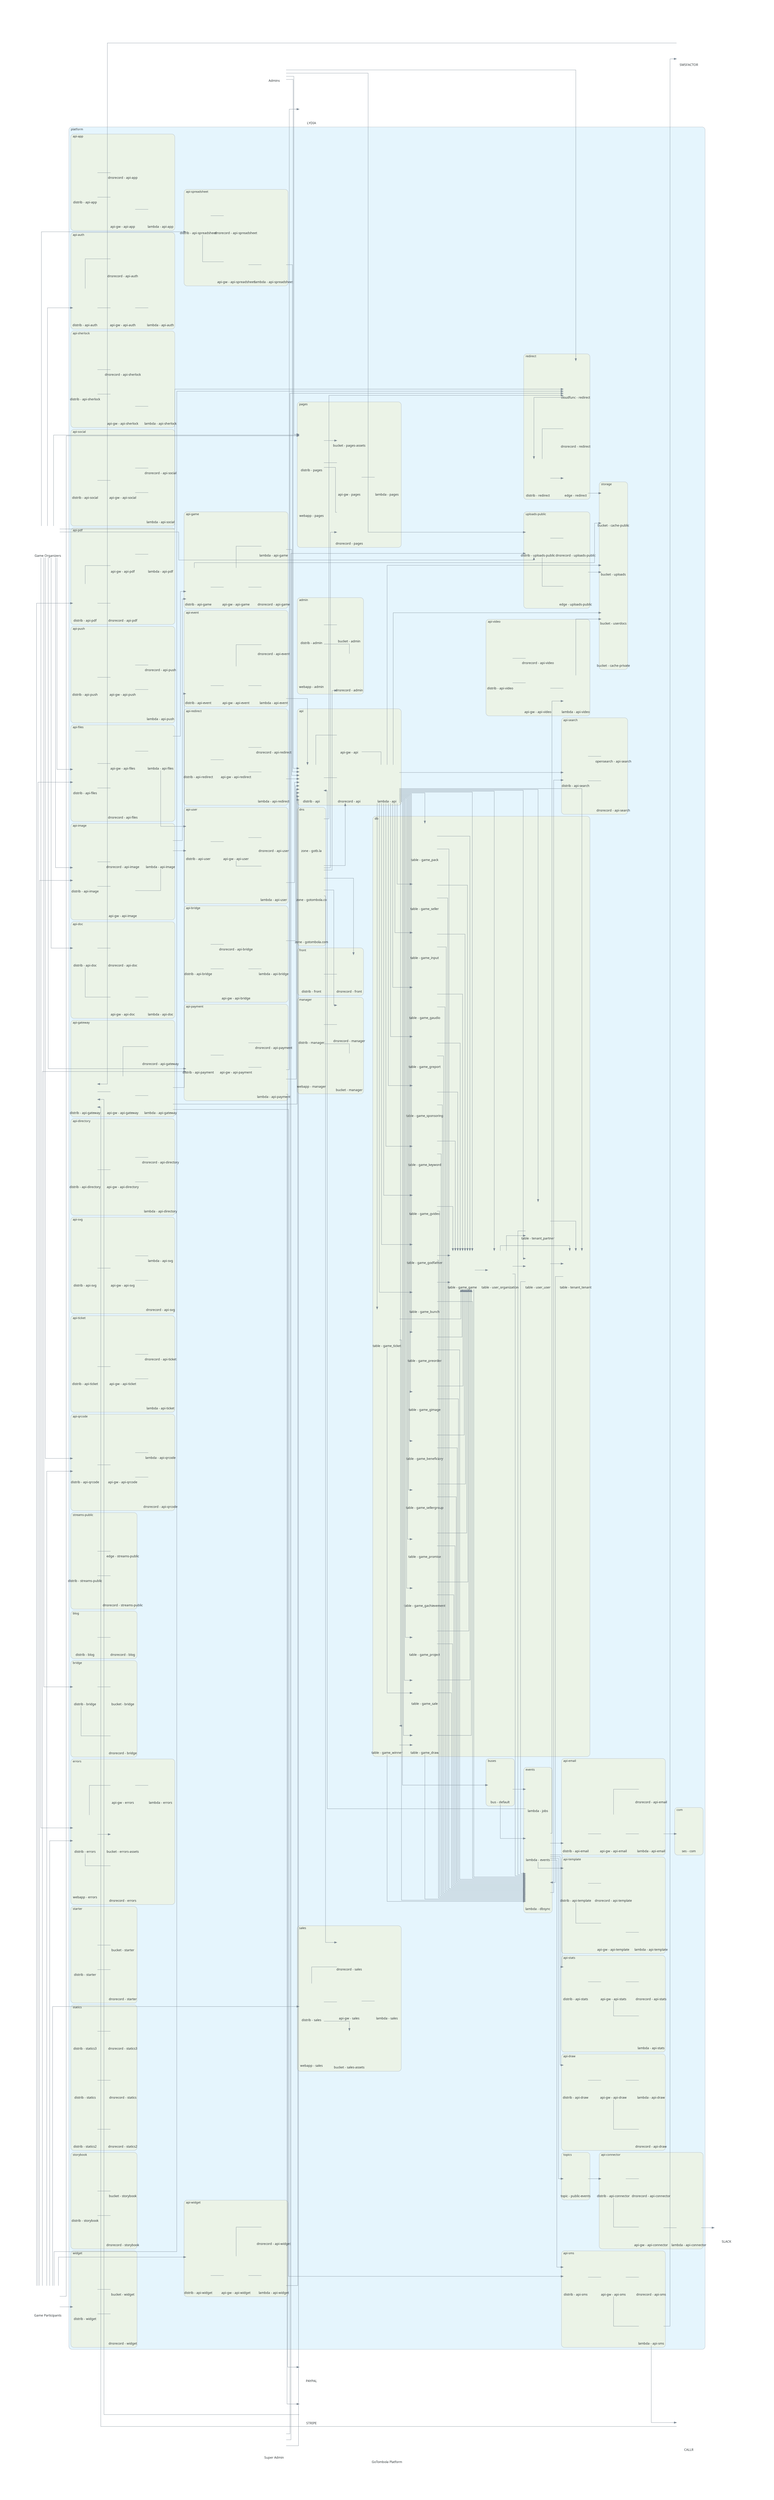 digraph root {
	fontcolor="#2D3436";
	fontname="Sans-Serif";
	fontsize=13;
	label="GoTombola Platform";
	nodesep=0.6;
	pad=2;
	rankdir=LR;
	ranksep=0.75;
	splines=ortho;
	tbyjhehw->spcbkroj[ color="#7B8894", dir=forward, fontcolor="#2D3436", fontname="Sans-Serif", fontsize=13 ];
	ladqtotd->mjviptkj[ color="#7B8894", dir=none, fontcolor="#2D3436", fontname="Sans-Serif", fontsize=13 ];
	jndvocnr->gizmsstu[ color="#7B8894", dir=forward, fontcolor="#2D3436", fontname="Sans-Serif", fontsize=13 ];
	slglmcaf->dvzbbqhn[ color="#7B8894", dir=none, fontcolor="#2D3436", fontname="Sans-Serif", fontsize=13 ];
	neggnani->objunakm[ color="#7B8894", dir=none, fontcolor="#2D3436", fontname="Sans-Serif", fontsize=13 ];
	ddxsbwaj->etxmecuc[ color="#7B8894", dir=none, fontcolor="#2D3436", fontname="Sans-Serif", fontsize=13 ];
	spcbkroj->uixhrufk[ color="#7B8894", dir=forward, fontcolor="#2D3436", fontname="Sans-Serif", fontsize=13 ];
	ajaynssm->hoprucfu[ color="#7B8894", dir=none, fontcolor="#2D3436", fontname="Sans-Serif", fontsize=13 ];
	nskbpczr->ollexvfm[ color="#7B8894", dir=none, fontcolor="#2D3436", fontname="Sans-Serif", fontsize=13 ];
	svbeitqc->hckprffj[ color="#7B8894", dir=none, fontcolor="#2D3436", fontname="Sans-Serif", fontsize=13 ];
	jndvocnr->gtzjhhlr[ color="#7B8894", dir=forward, fontcolor="#2D3436", fontname="Sans-Serif", fontsize=13 ];
	pkcchhgz->jcfvqsod[ color="#7B8894", dir=forward, fontcolor="#2D3436", fontname="Sans-Serif", fontsize=13 ];
	jndvocnr->pjbmenkf[ color="#7B8894", dir=forward, fontcolor="#2D3436", fontname="Sans-Serif", fontsize=13 ];
	yrardvve->griucfbr[ color="#7B8894", dir=forward, fontcolor="#2D3436", fontname="Sans-Serif", fontsize=13 ];
	fwhhbugo->filyecfd[ color="#7B8894", dir=none, fontcolor="#2D3436", fontname="Sans-Serif", fontsize=13 ];
	qymrdioo->ykbxexta[ color="#7B8894", dir=none, fontcolor="#2D3436", fontname="Sans-Serif", fontsize=13 ];
	vhukyoqo->oqinerew[ color="#7B8894", dir=forward, fontcolor="#2D3436", fontname="Sans-Serif", fontsize=13 ];
	vhukyoqo->ceakgrnc[ color="#7B8894", dir=forward, fontcolor="#2D3436", fontname="Sans-Serif", fontsize=13 ];
	jndvocnr->tvejanhq[ color="#7B8894", dir=forward, fontcolor="#2D3436", fontname="Sans-Serif", fontsize=13 ];
	ttrqvymp->ywhziywh[ color="#7B8894", dir=none, fontcolor="#2D3436", fontname="Sans-Serif", fontsize=13 ];
	mhmxbrqb->lyertsab[ color="#7B8894", dir=none, fontcolor="#2D3436", fontname="Sans-Serif", fontsize=13 ];
	isgklmrh->uttsmkdp[ color="#7B8894", dir=none, fontcolor="#2D3436", fontname="Sans-Serif", fontsize=13 ];
	vhukyoqo->bevrftzx[ color="#7B8894", dir=forward, fontcolor="#2D3436", fontname="Sans-Serif", fontsize=13 ];
	zwbareyc->oxuvousm[ color="#7B8894", dir=none, fontcolor="#2D3436", fontname="Sans-Serif", fontsize=13 ];
	slglmcaf->srcbqgfy[ color="#7B8894", dir=none, fontcolor="#2D3436", fontname="Sans-Serif", fontsize=13 ];
	spqccndj->uixhrufk[ color="#7B8894", dir=forward, fontcolor="#2D3436", fontname="Sans-Serif", fontsize=13 ];
	wndgsnyt->ipbojzoz[ color="#7B8894", dir=forward, fontcolor="#2D3436", fontname="Sans-Serif", fontsize=13 ];
	jndvocnr->nxkvlsip[ color="#7B8894", dir=forward, fontcolor="#2D3436", fontname="Sans-Serif", fontsize=13 ];
	fwszlsmm->isgklmrh[ color="#7B8894", dir=forward, fontcolor="#2D3436", fontname="Sans-Serif", fontsize=13 ];
	iotxarvm->hcrgfhwc[ color="#7B8894", dir=none, fontcolor="#2D3436", fontname="Sans-Serif", fontsize=13 ];
	uqvhvyob->ddxsbwaj[ color="#7B8894", dir=none, fontcolor="#2D3436", fontname="Sans-Serif", fontsize=13 ];
	jeocfjyv->spcbkroj[ color="#7B8894", dir=forward, fontcolor="#2D3436", fontname="Sans-Serif", fontsize=13 ];
	kyuhjzpz->iuhnhttd[ color="#7B8894", dir=none, fontcolor="#2D3436", fontname="Sans-Serif", fontsize=13 ];
	xabknpdw->spcbkroj[ color="#7B8894", dir=forward, fontcolor="#2D3436", fontname="Sans-Serif", fontsize=13 ];
	pkcchhgz->bbhrdpdy[ color="#7B8894", dir=forward, fontcolor="#2D3436", fontname="Sans-Serif", fontsize=13 ];
	yngpruas->qrokwoqc[ color="#7B8894", dir=none, fontcolor="#2D3436", fontname="Sans-Serif", fontsize=13 ];
	tkbgobqy->kefqtgdf[ color="#7B8894", dir=none, fontcolor="#2D3436", fontname="Sans-Serif", fontsize=13 ];
	ucyvmxrw->nlgggdkc[ color="#7B8894", dir=forward, fontcolor="#2D3436", fontname="Sans-Serif", fontsize=13 ];
	ykbxexta->mjawcwbm[ color="#7B8894", dir=none, fontcolor="#2D3436", fontname="Sans-Serif", fontsize=13 ];
	claghunu->nwvbkhyu[ color="#7B8894", dir=none, fontcolor="#2D3436", fontname="Sans-Serif", fontsize=13 ];
	jvkjrksc->spcbkroj[ color="#7B8894", dir=forward, fontcolor="#2D3436", fontname="Sans-Serif", fontsize=13 ];
	weaxrcbe->ilevjmoi[ color="#7B8894", dir=forward, fontcolor="#2D3436", fontname="Sans-Serif", fontsize=13 ];
	spqccndj->nxkvlsip[ color="#7B8894", dir=forward, fontcolor="#2D3436", fontname="Sans-Serif", fontsize=13 ];
	ceakgrnc->claghunu[ color="#7B8894", dir=none, fontcolor="#2D3436", fontname="Sans-Serif", fontsize=13 ];
	nnbiivcs->uixhrufk[ color="#7B8894", dir=forward, fontcolor="#2D3436", fontname="Sans-Serif", fontsize=13 ];
	bcuqwtbl->isgklmrh[ color="#7B8894", dir=forward, fontcolor="#2D3436", fontname="Sans-Serif", fontsize=13 ];
	vhukyoqo->kkvwrdbh[ color="#7B8894", dir=forward, fontcolor="#2D3436", fontname="Sans-Serif", fontsize=13 ];
	djqrdnzp->spcbkroj[ color="#7B8894", dir=forward, fontcolor="#2D3436", fontname="Sans-Serif", fontsize=13 ];
	fuezoisp->lycypzhx[ color="#7B8894", dir=none, fontcolor="#2D3436", fontname="Sans-Serif", fontsize=13 ];
	ddxsbwaj->zzubijnv[ color="#7B8894", dir=none, fontcolor="#2D3436", fontname="Sans-Serif", fontsize=13 ];
	nnbiivcs->spcbkroj[ color="#7B8894", dir=forward, fontcolor="#2D3436", fontname="Sans-Serif", fontsize=13 ];
	jndvocnr->spcbkroj[ color="#7B8894", dir=forward, fontcolor="#2D3436", fontname="Sans-Serif", fontsize=13 ];
	kehfxebh->aqlyzngj[ color="#7B8894", dir=none, fontcolor="#2D3436", fontname="Sans-Serif", fontsize=13 ];
	gskuazkh->ppyuyboh[ color="#7B8894", dir=none, fontcolor="#2D3436", fontname="Sans-Serif", fontsize=13 ];
	xysnvcro->arckefqr[ color="#7B8894", dir=none, fontcolor="#2D3436", fontname="Sans-Serif", fontsize=13 ];
	smzxthwy->isgklmrh[ color="#7B8894", dir=forward, fontcolor="#2D3436", fontname="Sans-Serif", fontsize=13 ];
	fwhhbugo->fdxknydi[ color="#7B8894", dir=forward, fontcolor="#2D3436", fontname="Sans-Serif", fontsize=13 ];
	sllnpfmt->smzxthwy[ color="#7B8894", dir=none, fontcolor="#2D3436", fontname="Sans-Serif", fontsize=13 ];
	bevrftzx->jalctdeh[ color="#7B8894", dir=none, fontcolor="#2D3436", fontname="Sans-Serif", fontsize=13 ];
	thgwgmrz->uixhrufk[ color="#7B8894", dir=forward, fontcolor="#2D3436", fontname="Sans-Serif", fontsize=13 ];
	bbhrdpdy->ypdvbklk[ color="#7B8894", dir=none, fontcolor="#2D3436", fontname="Sans-Serif", fontsize=13 ];
	jvkjrksc->uixhrufk[ color="#7B8894", dir=forward, fontcolor="#2D3436", fontname="Sans-Serif", fontsize=13 ];
	mjviptkj->uspohlxb[ color="#7B8894", dir=none, fontcolor="#2D3436", fontname="Sans-Serif", fontsize=13 ];
	ucyvmxrw->isgklmrh[ color="#7B8894", dir=forward, fontcolor="#2D3436", fontname="Sans-Serif", fontsize=13 ];
	yeoieice->whtipmoe[ color="#7B8894", dir=none, fontcolor="#2D3436", fontname="Sans-Serif", fontsize=13 ];
	uydejebe->lffzblcl[ color="#7B8894", dir=none, fontcolor="#2D3436", fontname="Sans-Serif", fontsize=13 ];
	uixhrufk->fuezoisp[ color="#7B8894", dir=forward, fontcolor="#2D3436", fontname="Sans-Serif", fontsize=13 ];
	hczydral->bbhrdpdy[ color="#7B8894", dir=forward, fontcolor="#2D3436", fontname="Sans-Serif", fontsize=13 ];
	qrokwoqc->zjxbvyew[ color="#7B8894", dir=none, fontcolor="#2D3436", fontname="Sans-Serif", fontsize=13 ];
	kefqtgdf->fprolgwx[ color="#7B8894", dir=forward, fontcolor="#2D3436", fontname="Sans-Serif", fontsize=13 ];
	xysnvcro->mksqpvut[ color="#7B8894", dir=none, fontcolor="#2D3436", fontname="Sans-Serif", fontsize=13 ];
	djqrdnzp->uixhrufk[ color="#7B8894", dir=forward, fontcolor="#2D3436", fontname="Sans-Serif", fontsize=13 ];
	yrardvve->zwbareyc[ color="#7B8894", dir=forward, fontcolor="#2D3436", fontname="Sans-Serif", fontsize=13 ];
	ftnneiei->uixhrufk[ color="#7B8894", dir=forward, fontcolor="#2D3436", fontname="Sans-Serif", fontsize=13 ];
	qevmwnpb->wgxzcsye[ color="#7B8894", dir=forward, fontcolor="#2D3436", fontname="Sans-Serif", fontsize=13 ];
	jndvocnr->kzxdnurv[ color="#7B8894", dir=forward, fontcolor="#2D3436", fontname="Sans-Serif", fontsize=13 ];
	jndvocnr->vwnbwnug[ color="#7B8894", dir=forward, fontcolor="#2D3436", fontname="Sans-Serif", fontsize=13 ];
	vhukyoqo->najgqbrm[ color="#7B8894", dir=forward, fontcolor="#2D3436", fontname="Sans-Serif", fontsize=13 ];
	fwhhbugo->rvqqzvtn[ color="#7B8894", dir=none, fontcolor="#2D3436", fontname="Sans-Serif", fontsize=13 ];
	tkuposqi->uixhrufk[ color="#7B8894", dir=forward, fontcolor="#2D3436", fontname="Sans-Serif", fontsize=13 ];
	svnkvunk->pxlmzfvr[ color="#7B8894", dir=forward, fontcolor="#2D3436", fontname="Sans-Serif", fontsize=13 ];
	ihrucuxp->uixhrufk[ color="#7B8894", dir=forward, fontcolor="#2D3436", fontname="Sans-Serif", fontsize=13 ];
	dnprcosg->svbeitqc[ color="#7B8894", dir=none, fontcolor="#2D3436", fontname="Sans-Serif", fontsize=13 ];
	bbhrdpdy->pihbnipp[ color="#7B8894", dir=none, fontcolor="#2D3436", fontname="Sans-Serif", fontsize=13 ];
	yrardvve->ceakgrnc[ color="#7B8894", dir=forward, fontcolor="#2D3436", fontname="Sans-Serif", fontsize=13 ];
	heuuutwv->rkyxfmzb[ color="#7B8894", dir=forward, fontcolor="#2D3436", fontname="Sans-Serif", fontsize=13 ];
	deqiqfbz->oexgjbtf[ color="#7B8894", dir=none, fontcolor="#2D3436", fontname="Sans-Serif", fontsize=13 ];
	ucyvmxrw->koorcylu[ color="#7B8894", dir=forward, fontcolor="#2D3436", fontname="Sans-Serif", fontsize=13 ];
	kjbfgujh->drhyrdqq[ color="#7B8894", dir=forward, fontcolor="#2D3436", fontname="Sans-Serif", fontsize=13 ];
	wndgsnyt->yngpruas[ color="#7B8894", dir=forward, fontcolor="#2D3436", fontname="Sans-Serif", fontsize=13 ];
	vwnbwnug->spcbkroj[ color="#7B8894", dir=forward, fontcolor="#2D3436", fontname="Sans-Serif", fontsize=13 ];
	isgklmrh->sayxbfjs[ color="#7B8894", dir=none, fontcolor="#2D3436", fontname="Sans-Serif", fontsize=13 ];
	svbeitqc->adcumsdp[ color="#7B8894", dir=none, fontcolor="#2D3436", fontname="Sans-Serif", fontsize=13 ];
	ebarblyi->gskuazkh[ color="#7B8894", dir=none, fontcolor="#2D3436", fontname="Sans-Serif", fontsize=13 ];
	hnwomdkl->wumryydu[ color="#7B8894", dir=none, fontcolor="#2D3436", fontname="Sans-Serif", fontsize=13 ];
	upxjpbwe->ptokxmnw[ color="#7B8894", dir=none, fontcolor="#2D3436", fontname="Sans-Serif", fontsize=13 ];
	griucfbr->wbpuotzv[ color="#7B8894", dir=none, fontcolor="#2D3436", fontname="Sans-Serif", fontsize=13 ];
	axuonlmz->uixhrufk[ color="#7B8894", dir=forward, fontcolor="#2D3436", fontname="Sans-Serif", fontsize=13 ];
	drhyrdqq->slglmcaf[ color="#7B8894", dir=none, fontcolor="#2D3436", fontname="Sans-Serif", fontsize=13 ];
	aqlyzngj->nhokudxa[ color="#7B8894", dir=none, fontcolor="#2D3436", fontname="Sans-Serif", fontsize=13 ];
	yrardvve->jcfvqsod[ color="#7B8894", dir=forward, fontcolor="#2D3436", fontname="Sans-Serif", fontsize=13 ];
	iuhnhttd->bcuqwtbl[ color="#7B8894", dir=none, fontcolor="#2D3436", fontname="Sans-Serif", fontsize=13 ];
	jndvocnr->tkuposqi[ color="#7B8894", dir=forward, fontcolor="#2D3436", fontname="Sans-Serif", fontsize=13 ];
	wwadlmhd->jvhvqfdb[ color="#7B8894", dir=none, fontcolor="#2D3436", fontname="Sans-Serif", fontsize=13 ];
	jndvocnr->qgjrpvna[ color="#7B8894", dir=forward, fontcolor="#2D3436", fontname="Sans-Serif", fontsize=13 ];
	vwnbwnug->uixhrufk[ color="#7B8894", dir=forward, fontcolor="#2D3436", fontname="Sans-Serif", fontsize=13 ];
	wndgsnyt->feshelbv[ color="#7B8894", dir=forward, fontcolor="#2D3436", fontname="Sans-Serif", fontsize=13 ];
	eyhpvcen->vbniyqeo[ color="#7B8894", dir=none, fontcolor="#2D3436", fontname="Sans-Serif", fontsize=13 ];
	neggnani->jcfvqsod[ color="#7B8894", dir=back, fontcolor="#2D3436", fontname="Sans-Serif", fontsize=13 ];
	ipbojzoz->lpnkgtfi[ color="#7B8894", dir=none, fontcolor="#2D3436", fontname="Sans-Serif", fontsize=13 ];
	mrtjlway->nskbpczr[ color="#7B8894", dir=none, fontcolor="#2D3436", fontname="Sans-Serif", fontsize=13 ];
	fuukuwhg->uripnrzu[ color="#7B8894", dir=none, fontcolor="#2D3436", fontname="Sans-Serif", fontsize=13 ];
	fprolgwx->drhyrdqq[ color="#7B8894", dir=forward, fontcolor="#2D3436", fontname="Sans-Serif", fontsize=13 ];
	axauaoap->xvsbcvyw[ color="#7B8894", dir=forward, fontcolor="#2D3436", fontname="Sans-Serif", fontsize=13 ];
	wndgsnyt->descxefp[ color="#7B8894", dir=forward, fontcolor="#2D3436", fontname="Sans-Serif", fontsize=13 ];
	wyeaqfsr->bimwvorh[ color="#7B8894", dir=none, fontcolor="#2D3436", fontname="Sans-Serif", fontsize=13 ];
	ypdvbklk->zxzzgyzg[ color="#7B8894", dir=forward, fontcolor="#2D3436", fontname="Sans-Serif", fontsize=13 ];
	sllnpfmt->ihkkddrq[ color="#7B8894", dir=none, fontcolor="#2D3436", fontname="Sans-Serif", fontsize=13 ];
	descxefp->rpechgqu[ color="#7B8894", dir=forward, fontcolor="#2D3436", fontname="Sans-Serif", fontsize=13 ];
	qnvocipo->axauaoap[ color="#7B8894", dir=none, fontcolor="#2D3436", fontname="Sans-Serif", fontsize=13 ];
	rpechgqu->izbodpqg[ color="#7B8894", dir=none, fontcolor="#2D3436", fontname="Sans-Serif", fontsize=13 ];
	srolfint->dueqmjxt[ color="#7B8894", dir=none, fontcolor="#2D3436", fontname="Sans-Serif", fontsize=13 ];
	tkbgobqy->jccckyzs[ color="#7B8894", dir=none, fontcolor="#2D3436", fontname="Sans-Serif", fontsize=13 ];
	nkmfnwye->iguvybht[ color="#7B8894", dir=none, fontcolor="#2D3436", fontname="Sans-Serif", fontsize=13 ];
	dvzbbqhn->jaybuggt[ color="#7B8894", dir=forward, fontcolor="#2D3436", fontname="Sans-Serif", fontsize=13 ];
	koorcylu->drhyrdqq[ color="#7B8894", dir=forward, fontcolor="#2D3436", fontname="Sans-Serif", fontsize=13 ];
	gtzjhhlr->uixhrufk[ color="#7B8894", dir=forward, fontcolor="#2D3436", fontname="Sans-Serif", fontsize=13 ];
	jndvocnr->xabknpdw[ color="#7B8894", dir=forward, fontcolor="#2D3436", fontname="Sans-Serif", fontsize=13 ];
	ftnneiei->spcbkroj[ color="#7B8894", dir=forward, fontcolor="#2D3436", fontname="Sans-Serif", fontsize=13 ];
	rvqqzvtn->skqxhuxc[ color="#7B8894", dir=none, fontcolor="#2D3436", fontname="Sans-Serif", fontsize=13 ];
	avmvgbem->jcfvqsod[ color="#7B8894", dir=forward, fontcolor="#2D3436", fontname="Sans-Serif", fontsize=13 ];
	lxtvqnnh->uixhrufk[ color="#7B8894", dir=forward, fontcolor="#2D3436", fontname="Sans-Serif", fontsize=13 ];
	srolfint->clhdxoom[ color="#7B8894", dir=none, fontcolor="#2D3436", fontname="Sans-Serif", fontsize=13 ];
	zwbareyc->cpibfiag[ color="#7B8894", dir=none, fontcolor="#2D3436", fontname="Sans-Serif", fontsize=13 ];
	jndvocnr->zxavrcri[ color="#7B8894", dir=forward, fontcolor="#2D3436", fontname="Sans-Serif", fontsize=13 ];
	heuuutwv->sayxbfjs[ color="#7B8894", dir=forward, fontcolor="#2D3436", fontname="Sans-Serif", fontsize=13 ];
	wndgsnyt->jaybuggt[ color="#7B8894", dir=forward, fontcolor="#2D3436", fontname="Sans-Serif", fontsize=13 ];
	nkmfnwye->yuqzpeox[ color="#7B8894", dir=none, fontcolor="#2D3436", fontname="Sans-Serif", fontsize=13 ];
	gizmsstu->spcbkroj[ color="#7B8894", dir=forward, fontcolor="#2D3436", fontname="Sans-Serif", fontsize=13 ];
	qnvocipo->qudrezlz[ color="#7B8894", dir=none, fontcolor="#2D3436", fontname="Sans-Serif", fontsize=13 ];
	thgwgmrz->spcbkroj[ color="#7B8894", dir=forward, fontcolor="#2D3436", fontname="Sans-Serif", fontsize=13 ];
	mhmxbrqb->aspftzfk[ color="#7B8894", dir=none, fontcolor="#2D3436", fontname="Sans-Serif", fontsize=13 ];
	vhukyoqo->ebarblyi[ color="#7B8894", dir=forward, fontcolor="#2D3436", fontname="Sans-Serif", fontsize=13 ];
	neggnani->htnsyloo[ color="#7B8894", dir=forward, fontcolor="#2D3436", fontname="Sans-Serif", fontsize=13 ];
	najgqbrm->eyhpvcen[ color="#7B8894", dir=none, fontcolor="#2D3436", fontname="Sans-Serif", fontsize=13 ];
	spcbkroj->lxtvqnnh[ color="#7B8894", dir=forward, fontcolor="#2D3436", fontname="Sans-Serif", fontsize=13 ];
	tkuposqi->gtzjhhlr[ color="#7B8894", dir=forward, fontcolor="#2D3436", fontname="Sans-Serif", fontsize=13 ];
	pjbmenkf->uixhrufk[ color="#7B8894", dir=forward, fontcolor="#2D3436", fontname="Sans-Serif", fontsize=13 ];
	claghunu->ucyvmxrw[ color="#7B8894", dir=none, fontcolor="#2D3436", fontname="Sans-Serif", fontsize=13 ];
	jeocfjyv->uixhrufk[ color="#7B8894", dir=forward, fontcolor="#2D3436", fontname="Sans-Serif", fontsize=13 ];
	jndvocnr->tbyjhehw[ color="#7B8894", dir=forward, fontcolor="#2D3436", fontname="Sans-Serif", fontsize=13 ];
	qcowrbde->tmxxvnls[ color="#7B8894", dir=none, fontcolor="#2D3436", fontname="Sans-Serif", fontsize=13 ];
	dnprcosg->whaupkcy[ color="#7B8894", dir=forward, fontcolor="#2D3436", fontname="Sans-Serif", fontsize=13 ];
	griucfbr->ptihtebb[ color="#7B8894", dir=none, fontcolor="#2D3436", fontname="Sans-Serif", fontsize=13 ];
	dvzbbqhn->isgklmrh[ color="#7B8894", dir=forward, fontcolor="#2D3436", fontname="Sans-Serif", fontsize=13 ];
	feshelbv->qnvocipo[ color="#7B8894", dir=none, fontcolor="#2D3436", fontname="Sans-Serif", fontsize=13 ];
	jaybuggt->tkbgobqy[ color="#7B8894", dir=none, fontcolor="#2D3436", fontname="Sans-Serif", fontsize=13 ];
	tvejanhq->uixhrufk[ color="#7B8894", dir=forward, fontcolor="#2D3436", fontname="Sans-Serif", fontsize=13 ];
	mhpgzcns->snjpurgu[ color="#7B8894", dir=none, fontcolor="#2D3436", fontname="Sans-Serif", fontsize=13 ];
	oxuvousm->bhhhmvnc[ color="#7B8894", dir=none, fontcolor="#2D3436", fontname="Sans-Serif", fontsize=13 ];
	oqinerew->dquhrixi[ color="#7B8894", dir=none, fontcolor="#2D3436", fontname="Sans-Serif", fontsize=13 ];
	rtbzmezn->uixhrufk[ color="#7B8894", dir=forward, fontcolor="#2D3436", fontname="Sans-Serif", fontsize=13 ];
	deqiqfbz->ftjqipsk[ color="#7B8894", dir=none, fontcolor="#2D3436", fontname="Sans-Serif", fontsize=13 ];
	jndvocnr->thgwgmrz[ color="#7B8894", dir=forward, fontcolor="#2D3436", fontname="Sans-Serif", fontsize=13 ];
	scntsjgz->ngeczoqv[ color="#7B8894", dir=none, fontcolor="#2D3436", fontname="Sans-Serif", fontsize=13 ];
	najgqbrm->gpaiirim[ color="#7B8894", dir=none, fontcolor="#2D3436", fontname="Sans-Serif", fontsize=13 ];
	ppyuyboh->dnprcosg[ color="#7B8894", dir=forward, fontcolor="#2D3436", fontname="Sans-Serif", fontsize=13 ];
	bevrftzx->rkyxfmzb[ color="#7B8894", dir=none, fontcolor="#2D3436", fontname="Sans-Serif", fontsize=13 ];
	jndvocnr->djqrdnzp[ color="#7B8894", dir=forward, fontcolor="#2D3436", fontname="Sans-Serif", fontsize=13 ];
	ilevjmoi->sllnpfmt[ color="#7B8894", dir=none, fontcolor="#2D3436", fontname="Sans-Serif", fontsize=13 ];
	jndvocnr->axuonlmz[ color="#7B8894", dir=forward, fontcolor="#2D3436", fontname="Sans-Serif", fontsize=13 ];
	ebarblyi->exxlldvt[ color="#7B8894", dir=none, fontcolor="#2D3436", fontname="Sans-Serif", fontsize=13 ];
	gizmsstu->uixhrufk[ color="#7B8894", dir=forward, fontcolor="#2D3436", fontname="Sans-Serif", fontsize=13 ];
	htnsyloo->whaupkcy[ color="#7B8894", dir=forward, fontcolor="#2D3436", fontname="Sans-Serif", fontsize=13 ];
	jndvocnr->ihrucuxp[ color="#7B8894", dir=forward, fontcolor="#2D3436", fontname="Sans-Serif", fontsize=13 ];
	oqinerew->hcmkejee[ color="#7B8894", dir=none, fontcolor="#2D3436", fontname="Sans-Serif", fontsize=13 ];
	nnbiivcs->ihrucuxp[ color="#7B8894", dir=forward, fontcolor="#2D3436", fontname="Sans-Serif", fontsize=13 ];
	yrardvve->oqinerew[ color="#7B8894", dir=forward, fontcolor="#2D3436", fontname="Sans-Serif", fontsize=13 ];
	bgtizvdq->fdmjxqia[ color="#7B8894", dir=none, fontcolor="#2D3436", fontname="Sans-Serif", fontsize=13 ];
	nnmzqgug->mhpgzcns[ color="#7B8894", dir=none, fontcolor="#2D3436", fontname="Sans-Serif", fontsize=13 ];
	wyeaqfsr->qiumpkuw[ color="#7B8894", dir=none, fontcolor="#2D3436", fontname="Sans-Serif", fontsize=13 ];
	bevrftzx->lgxpxzyd[ color="#7B8894", dir=forward, fontcolor="#2D3436", fontname="Sans-Serif", fontsize=13 ];
	xkbwdrth->zmgkpwha[ color="#7B8894", dir=none, fontcolor="#2D3436", fontname="Sans-Serif", fontsize=13 ];
	rpechgqu->uyveurib[ color="#7B8894", dir=none, fontcolor="#2D3436", fontname="Sans-Serif", fontsize=13 ];
	lxtvqnnh->rtbzmezn[ color="#7B8894", dir=forward, fontcolor="#2D3436", fontname="Sans-Serif", fontsize=13 ];
	vhukyoqo->jcfvqsod[ color="#7B8894", dir=forward, fontcolor="#2D3436", fontname="Sans-Serif", fontsize=13 ];
	wndgsnyt->svnkvunk[ color="#7B8894", dir=forward, fontcolor="#2D3436", fontname="Sans-Serif", fontsize=13 ];
	xabknpdw->uixhrufk[ color="#7B8894", dir=forward, fontcolor="#2D3436", fontname="Sans-Serif", fontsize=13 ];
	ladqtotd->bfauvimt[ color="#7B8894", dir=none, fontcolor="#2D3436", fontname="Sans-Serif", fontsize=13 ];
	lxtvqnnh->tkuposqi[ color="#7B8894", dir=forward, fontcolor="#2D3436", fontname="Sans-Serif", fontsize=13 ];
	tvejanhq->spcbkroj[ color="#7B8894", dir=forward, fontcolor="#2D3436", fontname="Sans-Serif", fontsize=13 ];
	yrardvve->najgqbrm[ color="#7B8894", dir=forward, fontcolor="#2D3436", fontname="Sans-Serif", fontsize=13 ];
	jndvocnr->aducgogr[ color="#7B8894", dir=forward, fontcolor="#2D3436", fontname="Sans-Serif", fontsize=13 ];
	axuonlmz->spcbkroj[ color="#7B8894", dir=forward, fontcolor="#2D3436", fontname="Sans-Serif", fontsize=13 ];
	nmviwimk->ysustdgh[ color="#7B8894", dir=none, fontcolor="#2D3436", fontname="Sans-Serif", fontsize=13 ];
	zxavrcri->uixhrufk[ color="#7B8894", dir=forward, fontcolor="#2D3436", fontname="Sans-Serif", fontsize=13 ];
	jndvocnr->lxtvqnnh[ color="#7B8894", dir=forward, fontcolor="#2D3436", fontname="Sans-Serif", fontsize=13 ];
	ipbojzoz->teccgcjm[ color="#7B8894", dir=none, fontcolor="#2D3436", fontname="Sans-Serif", fontsize=13 ];
	hczydral->isgklmrh[ color="#7B8894", dir=forward, fontcolor="#2D3436", fontname="Sans-Serif", fontsize=13 ];
	uttsmkdp->jndvocnr[ color="#7B8894", dir=none, fontcolor="#2D3436", fontname="Sans-Serif", fontsize=13 ];
	adcumsdp->isgklmrh[ color="#7B8894", dir=forward, fontcolor="#2D3436", fontname="Sans-Serif", fontsize=13 ];
	ucyvmxrw->yeechwrs[ color="#7B8894", dir=forward, fontcolor="#2D3436", fontname="Sans-Serif", fontsize=13 ];
	qcowrbde->myosaclr[ color="#7B8894", dir=none, fontcolor="#2D3436", fontname="Sans-Serif", fontsize=13 ];
	hcmkejee->weaxrcbe[ color="#7B8894", dir=none, fontcolor="#2D3436", fontname="Sans-Serif", fontsize=13 ];
	jndvocnr->pxlmzfvr[ color="#7B8894", dir=forward, fontcolor="#2D3436", fontname="Sans-Serif", fontsize=13 ];
	ywhziywh->nucnapva[ color="#7B8894", dir=none, fontcolor="#2D3436", fontname="Sans-Serif", fontsize=13 ];
	mjbufoei->mhmxbrqb[ color="#7B8894", dir=none, fontcolor="#2D3436", fontname="Sans-Serif", fontsize=13 ];
	jndvocnr->fuezoisp[ color="#7B8894", dir=forward, fontcolor="#2D3436", fontname="Sans-Serif", fontsize=13 ];
	qrokwoqc->osxstopf[ color="#7B8894", dir=none, fontcolor="#2D3436", fontname="Sans-Serif", fontsize=13 ];
	jalctdeh->plbninmt[ color="#7B8894", dir=none, fontcolor="#2D3436", fontname="Sans-Serif", fontsize=13 ];
	vhukyoqo->fwhhbugo[ color="#7B8894", dir=forward, fontcolor="#2D3436", fontname="Sans-Serif", fontsize=13 ];
	kzxdnurv->spcbkroj[ color="#7B8894", dir=forward, fontcolor="#2D3436", fontname="Sans-Serif", fontsize=13 ];
	nxkvlsip->spcbkroj[ color="#7B8894", dir=forward, fontcolor="#2D3436", fontname="Sans-Serif", fontsize=13 ];
	dclunopo->gbotbfdy[ color="#7B8894", dir=none, fontcolor="#2D3436", fontname="Sans-Serif", fontsize=13 ];
	jndvocnr->qevmwnpb[ color="#7B8894", dir=forward, fontcolor="#2D3436", fontname="Sans-Serif", fontsize=13 ];
	zxavrcri->spcbkroj[ color="#7B8894", dir=forward, fontcolor="#2D3436", fontname="Sans-Serif", fontsize=13 ];
	aqlyzngj->eaqqwyhq[ color="#7B8894", dir=none, fontcolor="#2D3436", fontname="Sans-Serif", fontsize=13 ];
	jndvocnr->bwaayqcf[ color="#7B8894", dir=forward, fontcolor="#2D3436", fontname="Sans-Serif", fontsize=13 ];
	lpnkgtfi->yplxhvgr[ color="#7B8894", dir=none, fontcolor="#2D3436", fontname="Sans-Serif", fontsize=13 ];
	yeoieice->bmtogfhi[ color="#7B8894", dir=none, fontcolor="#2D3436", fontname="Sans-Serif", fontsize=13 ];
	heuuutwv->hoprucfu[ color="#7B8894", dir=forward, fontcolor="#2D3436", fontname="Sans-Serif", fontsize=13 ];
	pkcchhgz->najgqbrm[ color="#7B8894", dir=forward, fontcolor="#2D3436", fontname="Sans-Serif", fontsize=13 ];
	uydejebe->yakrwhyb[ color="#7B8894", dir=none, fontcolor="#2D3436", fontname="Sans-Serif", fontsize=13 ];
	tbyjhehw->uixhrufk[ color="#7B8894", dir=forward, fontcolor="#2D3436", fontname="Sans-Serif", fontsize=13 ];
	najgqbrm->bqtionhq[ color="#7B8894", dir=forward, fontcolor="#2D3436", fontname="Sans-Serif", fontsize=13 ];
	iwnafaue->wwadlmhd[ color="#7B8894", dir=none, fontcolor="#2D3436", fontname="Sans-Serif", fontsize=13 ];
	bwaayqcf->spcbkroj[ color="#7B8894", dir=forward, fontcolor="#2D3436", fontname="Sans-Serif", fontsize=13 ];
	heuuutwv->brombmgj[ color="#7B8894", dir=forward, fontcolor="#2D3436", fontname="Sans-Serif", fontsize=13 ];
	arckefqr->svnkvunk[ color="#7B8894", dir=none, fontcolor="#2D3436", fontname="Sans-Serif", fontsize=13 ];
	fdmjxqia->fwszlsmm[ color="#7B8894", dir=none, fontcolor="#2D3436", fontname="Sans-Serif", fontsize=13 ];
	kefqtgdf->kjbfgujh[ color="#7B8894", dir=forward, fontcolor="#2D3436", fontname="Sans-Serif", fontsize=13 ];
	rtbzmezn->gtzjhhlr[ color="#7B8894", dir=forward, fontcolor="#2D3436", fontname="Sans-Serif", fontsize=13 ];
	qgjrpvna->uixhrufk[ color="#7B8894", dir=forward, fontcolor="#2D3436", fontname="Sans-Serif", fontsize=13 ];
	ykbxexta->bzankxem[ color="#7B8894", dir=none, fontcolor="#2D3436", fontname="Sans-Serif", fontsize=13 ];
	vhukyoqo->mjbufoei[ color="#7B8894", dir=forward, fontcolor="#2D3436", fontname="Sans-Serif", fontsize=13 ];
	jndvocnr->rtbzmezn[ color="#7B8894", dir=forward, fontcolor="#2D3436", fontname="Sans-Serif", fontsize=13 ];
	wndgsnyt->qxccjyib[ color="#7B8894", dir=forward, fontcolor="#2D3436", fontname="Sans-Serif", fontsize=13 ];
	wgxzcsye->isgklmrh[ color="#7B8894", dir=forward, fontcolor="#2D3436", fontname="Sans-Serif", fontsize=13 ];
	nnmzqgug->inardshz[ color="#7B8894", dir=none, fontcolor="#2D3436", fontname="Sans-Serif", fontsize=13 ];
	aducgogr->spcbkroj[ color="#7B8894", dir=forward, fontcolor="#2D3436", fontname="Sans-Serif", fontsize=13 ];
	mjawcwbm->isgklmrh[ color="#7B8894", dir=forward, fontcolor="#2D3436", fontname="Sans-Serif", fontsize=13 ];
	heuuutwv->gpaiirim[ color="#7B8894", dir=forward, fontcolor="#2D3436", fontname="Sans-Serif", fontsize=13 ];
	wbpuotzv->dtdimkbe[ color="#7B8894", dir=none, fontcolor="#2D3436", fontname="Sans-Serif", fontsize=13 ];
	fuezoisp->lqffyfde[ color="#7B8894", dir=none, fontcolor="#2D3436", fontname="Sans-Serif", fontsize=13 ];
	lyertsab->isgklmrh[ color="#7B8894", dir=forward, fontcolor="#2D3436", fontname="Sans-Serif", fontsize=13 ];
	fdmjxqia->ezcjabjj[ color="#7B8894", dir=none, fontcolor="#2D3436", fontname="Sans-Serif", fontsize=13 ];
	kkvwrdbh->srolfint[ color="#7B8894", dir=none, fontcolor="#2D3436", fontname="Sans-Serif", fontsize=13 ];
	hnwomdkl->brombmgj[ color="#7B8894", dir=none, fontcolor="#2D3436", fontname="Sans-Serif", fontsize=13 ];
	bhhhmvnc->isgklmrh[ color="#7B8894", dir=forward, fontcolor="#2D3436", fontname="Sans-Serif", fontsize=13 ];
	jndvocnr->zxzzgyzg[ color="#7B8894", dir=forward, fontcolor="#2D3436", fontname="Sans-Serif", fontsize=13 ];
	ywhziywh->prlnkuov[ color="#7B8894", dir=none, fontcolor="#2D3436", fontname="Sans-Serif", fontsize=13 ];
	xkbwdrth->nppuvqvq[ color="#7B8894", dir=none, fontcolor="#2D3436", fontname="Sans-Serif", fontsize=13 ];
	vhukyoqo->xkbwdrth[ color="#7B8894", dir=forward, fontcolor="#2D3436", fontname="Sans-Serif", fontsize=13 ];
	pkcchhgz->isgklmrh[ color="#7B8894", dir=forward, fontcolor="#2D3436", fontname="Sans-Serif", fontsize=13 ];
	yrardvve->bbhrdpdy[ color="#7B8894", dir=forward, fontcolor="#2D3436", fontname="Sans-Serif", fontsize=13 ];
	jndvocnr->jvkjrksc[ color="#7B8894", dir=forward, fontcolor="#2D3436", fontname="Sans-Serif", fontsize=13 ];
	bwaayqcf->uixhrufk[ color="#7B8894", dir=forward, fontcolor="#2D3436", fontname="Sans-Serif", fontsize=13 ];
	jndvocnr->jeocfjyv[ color="#7B8894", dir=forward, fontcolor="#2D3436", fontname="Sans-Serif", fontsize=13 ];
	weaxrcbe->dnprcosg[ color="#7B8894", dir=forward, fontcolor="#2D3436", fontname="Sans-Serif", fontsize=13 ];
	yrardvve->kkvwrdbh[ color="#7B8894", dir=forward, fontcolor="#2D3436", fontname="Sans-Serif", fontsize=13 ];
	yrardvve->fwhhbugo[ color="#7B8894", dir=forward, fontcolor="#2D3436", fontname="Sans-Serif", fontsize=13 ];
	ihrucuxp->spcbkroj[ color="#7B8894", dir=forward, fontcolor="#2D3436", fontname="Sans-Serif", fontsize=13 ];
	nxkvlsip->uixhrufk[ color="#7B8894", dir=forward, fontcolor="#2D3436", fontname="Sans-Serif", fontsize=13 ];
	ppyuyboh->ilevjmoi[ color="#7B8894", dir=forward, fontcolor="#2D3436", fontname="Sans-Serif", fontsize=13 ];
	jndvocnr->spqccndj[ color="#7B8894", dir=forward, fontcolor="#2D3436", fontname="Sans-Serif", fontsize=13 ];
	kyuhjzpz->qckkswrl[ color="#7B8894", dir=none, fontcolor="#2D3436", fontname="Sans-Serif", fontsize=13 ];
	yuqzpeox->qkkdspqq[ color="#7B8894", dir=none, fontcolor="#2D3436", fontname="Sans-Serif", fontsize=13 ];
	yrardvve->uydejebe[ color="#7B8894", dir=forward, fontcolor="#2D3436", fontname="Sans-Serif", fontsize=13 ];
	vhukyoqo->nkmfnwye[ color="#7B8894", dir=forward, fontcolor="#2D3436", fontname="Sans-Serif", fontsize=13 ];
	kzxdnurv->uixhrufk[ color="#7B8894", dir=forward, fontcolor="#2D3436", fontname="Sans-Serif", fontsize=13 ];
	pjbmenkf->spcbkroj[ color="#7B8894", dir=forward, fontcolor="#2D3436", fontname="Sans-Serif", fontsize=13 ];
	yrardvve->ladqtotd[ color="#7B8894", dir=forward, fontcolor="#2D3436", fontname="Sans-Serif", fontsize=13 ];
	jndvocnr->nnbiivcs[ color="#7B8894", dir=forward, fontcolor="#2D3436", fontname="Sans-Serif", fontsize=13 ];
	qxccjyib->upxjpbwe[ color="#7B8894", dir=none, fontcolor="#2D3436", fontname="Sans-Serif", fontsize=13 ];
	lxtvqnnh->gtzjhhlr[ color="#7B8894", dir=forward, fontcolor="#2D3436", fontname="Sans-Serif", fontsize=13 ];
	jndvocnr->ftnneiei[ color="#7B8894", dir=forward, fontcolor="#2D3436", fontname="Sans-Serif", fontsize=13 ];
	qevmwnpb->wndgsnyt[ color="#7B8894", dir=forward, fontcolor="#2D3436", fontname="Sans-Serif", fontsize=13 ];
	oexgjbtf->wmfesxat[ color="#7B8894", dir=none, fontcolor="#2D3436", fontname="Sans-Serif", fontsize=13 ];
	qgjrpvna->spcbkroj[ color="#7B8894", dir=forward, fontcolor="#2D3436", fontname="Sans-Serif", fontsize=13 ];
	aducgogr->uixhrufk[ color="#7B8894", dir=forward, fontcolor="#2D3436", fontname="Sans-Serif", fontsize=13 ];
	heuuutwv->ymriwnho[ color="#7B8894", dir=forward, fontcolor="#2D3436", fontname="Sans-Serif", fontsize=13 ];
	izbodpqg->hsgplmqp[ color="#7B8894", dir=none, fontcolor="#2D3436", fontname="Sans-Serif", fontsize=13 ];
	upxjpbwe->ynamwaja[ color="#7B8894", dir=none, fontcolor="#2D3436", fontname="Sans-Serif", fontsize=13 ];
	nskbpczr->jhnqmjvk[ color="#7B8894", dir=none, fontcolor="#2D3436", fontname="Sans-Serif", fontsize=13 ];
	hsgplmqp->msfhwewx[ color="#7B8894", dir=forward, fontcolor="#2D3436", fontname="Sans-Serif", fontsize=13 ];
	hczydral->jcfvqsod[ color="#7B8894", dir=forward, fontcolor="#2D3436", fontname="Sans-Serif", fontsize=13 ];
	wwadlmhd->kprddbmw[ color="#7B8894", dir=none, fontcolor="#2D3436", fontname="Sans-Serif", fontsize=13 ];
	yrardvve->ebarblyi[ color="#7B8894", dir=forward, fontcolor="#2D3436", fontname="Sans-Serif", fontsize=13 ];
	dclunopo->ymriwnho[ color="#7B8894", dir=none, fontcolor="#2D3436", fontname="Sans-Serif", fontsize=13 ];
	dvzbbqhn->qymrdioo[ color="#7B8894", dir=forward, fontcolor="#2D3436", fontname="Sans-Serif", fontsize=13 ];
	subgraph cluster_platform {
	bgcolor="#E5F5FD";
	fontcolor="#2D3436";
	fontname="Sans-Serif";
	fontsize=12;
	label=platform;
	labeljust=l;
	pencolor="#AEB6BE";
	shape=box;
	style=rounded;
	subgraph "clusterapi-app" {
	bgcolor="#EBF3E7";
	fontcolor="#2D3436";
	fontname="Sans-Serif";
	fontsize=12;
	label="api-app";
	labeljust=l;
	pencolor="#AEB6BE";
	shape=box;
	style=rounded;
	inardshz [ fixedsize=true, fontcolor="#2D3436", fontname="Sans-Serif", fontsize=13, height=2.1999999999999997, image="assets/aws/network/route-53.png", imagescale=true, label="dnsrecord - api-app", labelloc=b, shape=none, style=rounded, width=1.4 ];
	mhpgzcns [ fixedsize=true, fontcolor="#2D3436", fontname="Sans-Serif", fontsize=13, height=2.1999999999999997, image="assets/aws/network/api-gateway.png", imagescale=true, label="api-gw - api-app", labelloc=b, shape=none, style=rounded, width=1.4 ];
	nnmzqgug [ fixedsize=true, fontcolor="#2D3436", fontname="Sans-Serif", fontsize=13, height=2.1999999999999997, image="assets/aws/network/cloudfront.png", imagescale=true, label="distrib - api-app", labelloc=b, shape=none, style=rounded, width=1.4 ];
	snjpurgu [ fixedsize=true, fontcolor="#2D3436", fontname="Sans-Serif", fontsize=13, height=2.1999999999999997, image="assets/aws/compute/lambda.png", imagescale=true, label="lambda - api-app", labelloc=b, shape=none, style=rounded, width=1.4 ];

}
;
	subgraph "clusterapi-auth" {
	bgcolor="#EBF3E7";
	fontcolor="#2D3436";
	fontname="Sans-Serif";
	fontsize=12;
	label="api-auth";
	labeljust=l;
	pencolor="#AEB6BE";
	shape=box;
	style=rounded;
	bfauvimt [ fixedsize=true, fontcolor="#2D3436", fontname="Sans-Serif", fontsize=13, height=2.1999999999999997, image="assets/aws/network/route-53.png", imagescale=true, label="dnsrecord - api-auth", labelloc=b, shape=none, style=rounded, width=1.4 ];
	ladqtotd [ fixedsize=true, fontcolor="#2D3436", fontname="Sans-Serif", fontsize=13, height=2.1999999999999997, image="assets/aws/network/cloudfront.png", imagescale=true, label="distrib - api-auth", labelloc=b, shape=none, style=rounded, width=1.4 ];
	mjviptkj [ fixedsize=true, fontcolor="#2D3436", fontname="Sans-Serif", fontsize=13, height=2.1999999999999997, image="assets/aws/network/api-gateway.png", imagescale=true, label="api-gw - api-auth", labelloc=b, shape=none, style=rounded, width=1.4 ];
	uspohlxb [ fixedsize=true, fontcolor="#2D3436", fontname="Sans-Serif", fontsize=13, height=2.1999999999999997, image="assets/aws/compute/lambda.png", imagescale=true, label="lambda - api-auth", labelloc=b, shape=none, style=rounded, width=1.4 ];

}
;
	subgraph "clusterapi-bridge" {
	bgcolor="#EBF3E7";
	fontcolor="#2D3436";
	fontname="Sans-Serif";
	fontsize=12;
	label="api-bridge";
	labeljust=l;
	pencolor="#AEB6BE";
	shape=box;
	style=rounded;
	bcuqwtbl [ fixedsize=true, fontcolor="#2D3436", fontname="Sans-Serif", fontsize=13, height=2.1999999999999997, image="assets/aws/compute/lambda.png", imagescale=true, label="lambda - api-bridge", labelloc=b, shape=none, style=rounded, width=1.4 ];
	iuhnhttd [ fixedsize=true, fontcolor="#2D3436", fontname="Sans-Serif", fontsize=13, height=2.1999999999999997, image="assets/aws/network/api-gateway.png", imagescale=true, label="api-gw - api-bridge", labelloc=b, shape=none, style=rounded, width=1.4 ];
	kyuhjzpz [ fixedsize=true, fontcolor="#2D3436", fontname="Sans-Serif", fontsize=13, height=2.1999999999999997, image="assets/aws/network/cloudfront.png", imagescale=true, label="distrib - api-bridge", labelloc=b, shape=none, style=rounded, width=1.4 ];
	qckkswrl [ fixedsize=true, fontcolor="#2D3436", fontname="Sans-Serif", fontsize=13, height=2.1999999999999997, image="assets/aws/network/route-53.png", imagescale=true, label="dnsrecord - api-bridge", labelloc=b, shape=none, style=rounded, width=1.4 ];

}
;
	subgraph "clusterapi-connector" {
	bgcolor="#EBF3E7";
	fontcolor="#2D3436";
	fontname="Sans-Serif";
	fontsize=12;
	label="api-connector";
	labeljust=l;
	pencolor="#AEB6BE";
	shape=box;
	style=rounded;
	hsgplmqp [ fixedsize=true, fontcolor="#2D3436", fontname="Sans-Serif", fontsize=13, height=2.1999999999999997, image="assets/aws/compute/lambda.png", imagescale=true, label="lambda - api-connector", labelloc=b, shape=none, style=rounded, width=1.4 ];
	izbodpqg [ fixedsize=true, fontcolor="#2D3436", fontname="Sans-Serif", fontsize=13, height=2.1999999999999997, image="assets/aws/network/api-gateway.png", imagescale=true, label="api-gw - api-connector", labelloc=b, shape=none, style=rounded, width=1.4 ];
	rpechgqu [ fixedsize=true, fontcolor="#2D3436", fontname="Sans-Serif", fontsize=13, height=2.1999999999999997, image="assets/aws/network/cloudfront.png", imagescale=true, label="distrib - api-connector", labelloc=b, shape=none, style=rounded, width=1.4 ];
	uyveurib [ fixedsize=true, fontcolor="#2D3436", fontname="Sans-Serif", fontsize=13, height=2.1999999999999997, image="assets/aws/network/route-53.png", imagescale=true, label="dnsrecord - api-connector", labelloc=b, shape=none, style=rounded, width=1.4 ];

}
;
	subgraph "clusterapi-directory" {
	bgcolor="#EBF3E7";
	fontcolor="#2D3436";
	fontname="Sans-Serif";
	fontsize=12;
	label="api-directory";
	labeljust=l;
	pencolor="#AEB6BE";
	shape=box;
	style=rounded;
	nucnapva [ fixedsize=true, fontcolor="#2D3436", fontname="Sans-Serif", fontsize=13, height=2.1999999999999997, image="assets/aws/compute/lambda.png", imagescale=true, label="lambda - api-directory", labelloc=b, shape=none, style=rounded, width=1.4 ];
	prlnkuov [ fixedsize=true, fontcolor="#2D3436", fontname="Sans-Serif", fontsize=13, height=2.1999999999999997, image="assets/aws/network/route-53.png", imagescale=true, label="dnsrecord - api-directory", labelloc=b, shape=none, style=rounded, width=1.4 ];
	ttrqvymp [ fixedsize=true, fontcolor="#2D3436", fontname="Sans-Serif", fontsize=13, height=2.1999999999999997, image="assets/aws/network/cloudfront.png", imagescale=true, label="distrib - api-directory", labelloc=b, shape=none, style=rounded, width=1.4 ];
	ywhziywh [ fixedsize=true, fontcolor="#2D3436", fontname="Sans-Serif", fontsize=13, height=2.1999999999999997, image="assets/aws/network/api-gateway.png", imagescale=true, label="api-gw - api-directory", labelloc=b, shape=none, style=rounded, width=1.4 ];

}
;
	subgraph "clusterapi-doc" {
	bgcolor="#EBF3E7";
	fontcolor="#2D3436";
	fontname="Sans-Serif";
	fontsize=12;
	label="api-doc";
	labeljust=l;
	pencolor="#AEB6BE";
	shape=box;
	style=rounded;
	dtdimkbe [ fixedsize=true, fontcolor="#2D3436", fontname="Sans-Serif", fontsize=13, height=2.1999999999999997, image="assets/aws/compute/lambda.png", imagescale=true, label="lambda - api-doc", labelloc=b, shape=none, style=rounded, width=1.4 ];
	griucfbr [ fixedsize=true, fontcolor="#2D3436", fontname="Sans-Serif", fontsize=13, height=2.1999999999999997, image="assets/aws/network/cloudfront.png", imagescale=true, label="distrib - api-doc", labelloc=b, shape=none, style=rounded, width=1.4 ];
	ptihtebb [ fixedsize=true, fontcolor="#2D3436", fontname="Sans-Serif", fontsize=13, height=2.1999999999999997, image="assets/aws/network/route-53.png", imagescale=true, label="dnsrecord - api-doc", labelloc=b, shape=none, style=rounded, width=1.4 ];
	wbpuotzv [ fixedsize=true, fontcolor="#2D3436", fontname="Sans-Serif", fontsize=13, height=2.1999999999999997, image="assets/aws/network/api-gateway.png", imagescale=true, label="api-gw - api-doc", labelloc=b, shape=none, style=rounded, width=1.4 ];

}
;
	subgraph "clusterapi-draw" {
	bgcolor="#EBF3E7";
	fontcolor="#2D3436";
	fontname="Sans-Serif";
	fontsize=12;
	label="api-draw";
	labeljust=l;
	pencolor="#AEB6BE";
	shape=box;
	style=rounded;
	ptokxmnw [ fixedsize=true, fontcolor="#2D3436", fontname="Sans-Serif", fontsize=13, height=2.1999999999999997, image="assets/aws/network/route-53.png", imagescale=true, label="dnsrecord - api-draw", labelloc=b, shape=none, style=rounded, width=1.4 ];
	qxccjyib [ fixedsize=true, fontcolor="#2D3436", fontname="Sans-Serif", fontsize=13, height=2.1999999999999997, image="assets/aws/network/cloudfront.png", imagescale=true, label="distrib - api-draw", labelloc=b, shape=none, style=rounded, width=1.4 ];
	upxjpbwe [ fixedsize=true, fontcolor="#2D3436", fontname="Sans-Serif", fontsize=13, height=2.1999999999999997, image="assets/aws/network/api-gateway.png", imagescale=true, label="api-gw - api-draw", labelloc=b, shape=none, style=rounded, width=1.4 ];
	ynamwaja [ fixedsize=true, fontcolor="#2D3436", fontname="Sans-Serif", fontsize=13, height=2.1999999999999997, image="assets/aws/compute/lambda.png", imagescale=true, label="lambda - api-draw", labelloc=b, shape=none, style=rounded, width=1.4 ];

}
;
	subgraph "clusterapi-email" {
	bgcolor="#EBF3E7";
	fontcolor="#2D3436";
	fontname="Sans-Serif";
	fontsize=12;
	label="api-email";
	labeljust=l;
	pencolor="#AEB6BE";
	shape=box;
	style=rounded;
	axauaoap [ fixedsize=true, fontcolor="#2D3436", fontname="Sans-Serif", fontsize=13, height=2.1999999999999997, image="assets/aws/compute/lambda.png", imagescale=true, label="lambda - api-email", labelloc=b, shape=none, style=rounded, width=1.4 ];
	feshelbv [ fixedsize=true, fontcolor="#2D3436", fontname="Sans-Serif", fontsize=13, height=2.1999999999999997, image="assets/aws/network/cloudfront.png", imagescale=true, label="distrib - api-email", labelloc=b, shape=none, style=rounded, width=1.4 ];
	qnvocipo [ fixedsize=true, fontcolor="#2D3436", fontname="Sans-Serif", fontsize=13, height=2.1999999999999997, image="assets/aws/network/api-gateway.png", imagescale=true, label="api-gw - api-email", labelloc=b, shape=none, style=rounded, width=1.4 ];
	qudrezlz [ fixedsize=true, fontcolor="#2D3436", fontname="Sans-Serif", fontsize=13, height=2.1999999999999997, image="assets/aws/network/route-53.png", imagescale=true, label="dnsrecord - api-email", labelloc=b, shape=none, style=rounded, width=1.4 ];

}
;
	subgraph "clusterapi-event" {
	bgcolor="#EBF3E7";
	fontcolor="#2D3436";
	fontname="Sans-Serif";
	fontsize=12;
	label="api-event";
	labeljust=l;
	pencolor="#AEB6BE";
	shape=box;
	style=rounded;
	bzankxem [ fixedsize=true, fontcolor="#2D3436", fontname="Sans-Serif", fontsize=13, height=2.1999999999999997, image="assets/aws/network/route-53.png", imagescale=true, label="dnsrecord - api-event", labelloc=b, shape=none, style=rounded, width=1.4 ];
	mjawcwbm [ fixedsize=true, fontcolor="#2D3436", fontname="Sans-Serif", fontsize=13, height=2.1999999999999997, image="assets/aws/compute/lambda.png", imagescale=true, label="lambda - api-event", labelloc=b, shape=none, style=rounded, width=1.4 ];
	qymrdioo [ fixedsize=true, fontcolor="#2D3436", fontname="Sans-Serif", fontsize=13, height=2.1999999999999997, image="assets/aws/network/cloudfront.png", imagescale=true, label="distrib - api-event", labelloc=b, shape=none, style=rounded, width=1.4 ];
	ykbxexta [ fixedsize=true, fontcolor="#2D3436", fontname="Sans-Serif", fontsize=13, height=2.1999999999999997, image="assets/aws/network/api-gateway.png", imagescale=true, label="api-gw - api-event", labelloc=b, shape=none, style=rounded, width=1.4 ];

}
;
	subgraph "clusterapi-files" {
	bgcolor="#EBF3E7";
	fontcolor="#2D3436";
	fontname="Sans-Serif";
	fontsize=12;
	label="api-files";
	labeljust=l;
	pencolor="#AEB6BE";
	shape=box;
	style=rounded;
	dquhrixi [ fixedsize=true, fontcolor="#2D3436", fontname="Sans-Serif", fontsize=13, height=2.1999999999999997, image="assets/aws/network/route-53.png", imagescale=true, label="dnsrecord - api-files", labelloc=b, shape=none, style=rounded, width=1.4 ];
	hcmkejee [ fixedsize=true, fontcolor="#2D3436", fontname="Sans-Serif", fontsize=13, height=2.1999999999999997, image="assets/aws/network/api-gateway.png", imagescale=true, label="api-gw - api-files", labelloc=b, shape=none, style=rounded, width=1.4 ];
	oqinerew [ fixedsize=true, fontcolor="#2D3436", fontname="Sans-Serif", fontsize=13, height=2.1999999999999997, image="assets/aws/network/cloudfront.png", imagescale=true, label="distrib - api-files", labelloc=b, shape=none, style=rounded, width=1.4 ];
	weaxrcbe [ fixedsize=true, fontcolor="#2D3436", fontname="Sans-Serif", fontsize=13, height=2.1999999999999997, image="assets/aws/compute/lambda.png", imagescale=true, label="lambda - api-files", labelloc=b, shape=none, style=rounded, width=1.4 ];

}
;
	subgraph "clusterapi-game" {
	bgcolor="#EBF3E7";
	fontcolor="#2D3436";
	fontname="Sans-Serif";
	fontsize=12;
	label="api-game";
	labeljust=l;
	pencolor="#AEB6BE";
	shape=box;
	style=rounded;
	adcumsdp [ fixedsize=true, fontcolor="#2D3436", fontname="Sans-Serif", fontsize=13, height=2.1999999999999997, image="assets/aws/compute/lambda.png", imagescale=true, label="lambda - api-game", labelloc=b, shape=none, style=rounded, width=1.4 ];
	dnprcosg [ fixedsize=true, fontcolor="#2D3436", fontname="Sans-Serif", fontsize=13, height=2.1999999999999997, image="assets/aws/network/cloudfront.png", imagescale=true, label="distrib - api-game", labelloc=b, shape=none, style=rounded, width=1.4 ];
	hckprffj [ fixedsize=true, fontcolor="#2D3436", fontname="Sans-Serif", fontsize=13, height=2.1999999999999997, image="assets/aws/network/route-53.png", imagescale=true, label="dnsrecord - api-game", labelloc=b, shape=none, style=rounded, width=1.4 ];
	svbeitqc [ fixedsize=true, fontcolor="#2D3436", fontname="Sans-Serif", fontsize=13, height=2.1999999999999997, image="assets/aws/network/api-gateway.png", imagescale=true, label="api-gw - api-game", labelloc=b, shape=none, style=rounded, width=1.4 ];

}
;
	subgraph "clusterapi-gateway" {
	bgcolor="#EBF3E7";
	fontcolor="#2D3436";
	fontname="Sans-Serif";
	fontsize=12;
	label="api-gateway";
	labeljust=l;
	pencolor="#AEB6BE";
	shape=box;
	style=rounded;
	drhyrdqq [ fixedsize=true, fontcolor="#2D3436", fontname="Sans-Serif", fontsize=13, height=2.1999999999999997, image="assets/aws/network/cloudfront.png", imagescale=true, label="distrib - api-gateway", labelloc=b, shape=none, style=rounded, width=1.4 ];
	dvzbbqhn [ fixedsize=true, fontcolor="#2D3436", fontname="Sans-Serif", fontsize=13, height=2.1999999999999997, image="assets/aws/compute/lambda.png", imagescale=true, label="lambda - api-gateway", labelloc=b, shape=none, style=rounded, width=1.4 ];
	slglmcaf [ fixedsize=true, fontcolor="#2D3436", fontname="Sans-Serif", fontsize=13, height=2.1999999999999997, image="assets/aws/network/api-gateway.png", imagescale=true, label="api-gw - api-gateway", labelloc=b, shape=none, style=rounded, width=1.4 ];
	srcbqgfy [ fixedsize=true, fontcolor="#2D3436", fontname="Sans-Serif", fontsize=13, height=2.1999999999999997, image="assets/aws/network/route-53.png", imagescale=true, label="dnsrecord - api-gateway", labelloc=b, shape=none, style=rounded, width=1.4 ];

}
;
	subgraph "clusterapi-image" {
	bgcolor="#EBF3E7";
	fontcolor="#2D3436";
	fontname="Sans-Serif";
	fontsize=12;
	label="api-image";
	labeljust=l;
	pencolor="#AEB6BE";
	shape=box;
	style=rounded;
	ebarblyi [ fixedsize=true, fontcolor="#2D3436", fontname="Sans-Serif", fontsize=13, height=2.1999999999999997, image="assets/aws/network/cloudfront.png", imagescale=true, label="distrib - api-image", labelloc=b, shape=none, style=rounded, width=1.4 ];
	exxlldvt [ fixedsize=true, fontcolor="#2D3436", fontname="Sans-Serif", fontsize=13, height=2.1999999999999997, image="assets/aws/network/route-53.png", imagescale=true, label="dnsrecord - api-image", labelloc=b, shape=none, style=rounded, width=1.4 ];
	gskuazkh [ fixedsize=true, fontcolor="#2D3436", fontname="Sans-Serif", fontsize=13, height=2.1999999999999997, image="assets/aws/network/api-gateway.png", imagescale=true, label="api-gw - api-image", labelloc=b, shape=none, style=rounded, width=1.4 ];
	ppyuyboh [ fixedsize=true, fontcolor="#2D3436", fontname="Sans-Serif", fontsize=13, height=2.1999999999999997, image="assets/aws/compute/lambda.png", imagescale=true, label="lambda - api-image", labelloc=b, shape=none, style=rounded, width=1.4 ];

}
;
	subgraph "clusterapi-payment" {
	bgcolor="#EBF3E7";
	fontcolor="#2D3436";
	fontname="Sans-Serif";
	fontsize=12;
	label="api-payment";
	labeljust=l;
	pencolor="#AEB6BE";
	shape=box;
	style=rounded;
	ceakgrnc [ fixedsize=true, fontcolor="#2D3436", fontname="Sans-Serif", fontsize=13, height=2.1999999999999997, image="assets/aws/network/cloudfront.png", imagescale=true, label="distrib - api-payment", labelloc=b, shape=none, style=rounded, width=1.4 ];
	claghunu [ fixedsize=true, fontcolor="#2D3436", fontname="Sans-Serif", fontsize=13, height=2.1999999999999997, image="assets/aws/network/api-gateway.png", imagescale=true, label="api-gw - api-payment", labelloc=b, shape=none, style=rounded, width=1.4 ];
	nwvbkhyu [ fixedsize=true, fontcolor="#2D3436", fontname="Sans-Serif", fontsize=13, height=2.1999999999999997, image="assets/aws/network/route-53.png", imagescale=true, label="dnsrecord - api-payment", labelloc=b, shape=none, style=rounded, width=1.4 ];
	ucyvmxrw [ fixedsize=true, fontcolor="#2D3436", fontname="Sans-Serif", fontsize=13, height=2.1999999999999997, image="assets/aws/compute/lambda.png", imagescale=true, label="lambda - api-payment", labelloc=b, shape=none, style=rounded, width=1.4 ];

}
;
	subgraph "clusterapi-pdf" {
	bgcolor="#EBF3E7";
	fontcolor="#2D3436";
	fontname="Sans-Serif";
	fontsize=12;
	label="api-pdf";
	labeljust=l;
	pencolor="#AEB6BE";
	shape=box;
	style=rounded;
	iguvybht [ fixedsize=true, fontcolor="#2D3436", fontname="Sans-Serif", fontsize=13, height=2.1999999999999997, image="assets/aws/network/route-53.png", imagescale=true, label="dnsrecord - api-pdf", labelloc=b, shape=none, style=rounded, width=1.4 ];
	nkmfnwye [ fixedsize=true, fontcolor="#2D3436", fontname="Sans-Serif", fontsize=13, height=2.1999999999999997, image="assets/aws/network/cloudfront.png", imagescale=true, label="distrib - api-pdf", labelloc=b, shape=none, style=rounded, width=1.4 ];
	qkkdspqq [ fixedsize=true, fontcolor="#2D3436", fontname="Sans-Serif", fontsize=13, height=2.1999999999999997, image="assets/aws/compute/lambda.png", imagescale=true, label="lambda - api-pdf", labelloc=b, shape=none, style=rounded, width=1.4 ];
	yuqzpeox [ fixedsize=true, fontcolor="#2D3436", fontname="Sans-Serif", fontsize=13, height=2.1999999999999997, image="assets/aws/network/api-gateway.png", imagescale=true, label="api-gw - api-pdf", labelloc=b, shape=none, style=rounded, width=1.4 ];

}
;
	subgraph "clusterapi-push" {
	bgcolor="#EBF3E7";
	fontcolor="#2D3436";
	fontname="Sans-Serif";
	fontsize=12;
	label="api-push";
	labeljust=l;
	pencolor="#AEB6BE";
	shape=box;
	style=rounded;
	ddxsbwaj [ fixedsize=true, fontcolor="#2D3436", fontname="Sans-Serif", fontsize=13, height=2.1999999999999997, image="assets/aws/network/api-gateway.png", imagescale=true, label="api-gw - api-push", labelloc=b, shape=none, style=rounded, width=1.4 ];
	etxmecuc [ fixedsize=true, fontcolor="#2D3436", fontname="Sans-Serif", fontsize=13, height=2.1999999999999997, image="assets/aws/compute/lambda.png", imagescale=true, label="lambda - api-push", labelloc=b, shape=none, style=rounded, width=1.4 ];
	uqvhvyob [ fixedsize=true, fontcolor="#2D3436", fontname="Sans-Serif", fontsize=13, height=2.1999999999999997, image="assets/aws/network/cloudfront.png", imagescale=true, label="distrib - api-push", labelloc=b, shape=none, style=rounded, width=1.4 ];
	zzubijnv [ fixedsize=true, fontcolor="#2D3436", fontname="Sans-Serif", fontsize=13, height=2.1999999999999997, image="assets/aws/network/route-53.png", imagescale=true, label="dnsrecord - api-push", labelloc=b, shape=none, style=rounded, width=1.4 ];

}
;
	subgraph "clusterapi-qrcode" {
	bgcolor="#EBF3E7";
	fontcolor="#2D3436";
	fontname="Sans-Serif";
	fontsize=12;
	label="api-qrcode";
	labeljust=l;
	pencolor="#AEB6BE";
	shape=box;
	style=rounded;
	clhdxoom [ fixedsize=true, fontcolor="#2D3436", fontname="Sans-Serif", fontsize=13, height=2.1999999999999997, image="assets/aws/compute/lambda.png", imagescale=true, label="lambda - api-qrcode", labelloc=b, shape=none, style=rounded, width=1.4 ];
	dueqmjxt [ fixedsize=true, fontcolor="#2D3436", fontname="Sans-Serif", fontsize=13, height=2.1999999999999997, image="assets/aws/network/route-53.png", imagescale=true, label="dnsrecord - api-qrcode", labelloc=b, shape=none, style=rounded, width=1.4 ];
	kkvwrdbh [ fixedsize=true, fontcolor="#2D3436", fontname="Sans-Serif", fontsize=13, height=2.1999999999999997, image="assets/aws/network/cloudfront.png", imagescale=true, label="distrib - api-qrcode", labelloc=b, shape=none, style=rounded, width=1.4 ];
	srolfint [ fixedsize=true, fontcolor="#2D3436", fontname="Sans-Serif", fontsize=13, height=2.1999999999999997, image="assets/aws/network/api-gateway.png", imagescale=true, label="api-gw - api-qrcode", labelloc=b, shape=none, style=rounded, width=1.4 ];

}
;
	subgraph "clusterapi-redirect" {
	bgcolor="#EBF3E7";
	fontcolor="#2D3436";
	fontname="Sans-Serif";
	fontsize=12;
	label="api-redirect";
	labeljust=l;
	pencolor="#AEB6BE";
	shape=box;
	style=rounded;
	bgtizvdq [ fixedsize=true, fontcolor="#2D3436", fontname="Sans-Serif", fontsize=13, height=2.1999999999999997, image="assets/aws/network/cloudfront.png", imagescale=true, label="distrib - api-redirect", labelloc=b, shape=none, style=rounded, width=1.4 ];
	ezcjabjj [ fixedsize=true, fontcolor="#2D3436", fontname="Sans-Serif", fontsize=13, height=2.1999999999999997, image="assets/aws/network/route-53.png", imagescale=true, label="dnsrecord - api-redirect", labelloc=b, shape=none, style=rounded, width=1.4 ];
	fdmjxqia [ fixedsize=true, fontcolor="#2D3436", fontname="Sans-Serif", fontsize=13, height=2.1999999999999997, image="assets/aws/network/api-gateway.png", imagescale=true, label="api-gw - api-redirect", labelloc=b, shape=none, style=rounded, width=1.4 ];
	fwszlsmm [ fixedsize=true, fontcolor="#2D3436", fontname="Sans-Serif", fontsize=13, height=2.1999999999999997, image="assets/aws/compute/lambda.png", imagescale=true, label="lambda - api-redirect", labelloc=b, shape=none, style=rounded, width=1.4 ];

}
;
	subgraph "clusterapi-search" {
	bgcolor="#EBF3E7";
	fontcolor="#2D3436";
	fontname="Sans-Serif";
	fontsize=12;
	label="api-search";
	labeljust=l;
	pencolor="#AEB6BE";
	shape=box;
	style=rounded;
	fuezoisp [ fixedsize=true, fontcolor="#2D3436", fontname="Sans-Serif", fontsize=13, height=2.1999999999999997, image="assets/aws/network/cloudfront.png", imagescale=true, label="distrib - api-search", labelloc=b, shape=none, style=rounded, width=1.4 ];
	lqffyfde [ fixedsize=true, fontcolor="#2D3436", fontname="Sans-Serif", fontsize=13, height=2.1999999999999997, image="assets/custom/aws-opensearch-cluster.png", imagescale=true, label="opensearch - api-search", labelloc=b, shape=none, style=rounded, width=1.4 ];
	lycypzhx [ fixedsize=true, fontcolor="#2D3436", fontname="Sans-Serif", fontsize=13, height=2.1999999999999997, image="assets/aws/network/route-53.png", imagescale=true, label="dnsrecord - api-search", labelloc=b, shape=none, style=rounded, width=1.4 ];

}
;
	subgraph "clusterapi-sherlock" {
	bgcolor="#EBF3E7";
	fontcolor="#2D3436";
	fontname="Sans-Serif";
	fontsize=12;
	label="api-sherlock";
	labeljust=l;
	pencolor="#AEB6BE";
	shape=box;
	style=rounded;
	deqiqfbz [ fixedsize=true, fontcolor="#2D3436", fontname="Sans-Serif", fontsize=13, height=2.1999999999999997, image="assets/aws/network/cloudfront.png", imagescale=true, label="distrib - api-sherlock", labelloc=b, shape=none, style=rounded, width=1.4 ];
	ftjqipsk [ fixedsize=true, fontcolor="#2D3436", fontname="Sans-Serif", fontsize=13, height=2.1999999999999997, image="assets/aws/network/route-53.png", imagescale=true, label="dnsrecord - api-sherlock", labelloc=b, shape=none, style=rounded, width=1.4 ];
	oexgjbtf [ fixedsize=true, fontcolor="#2D3436", fontname="Sans-Serif", fontsize=13, height=2.1999999999999997, image="assets/aws/network/api-gateway.png", imagescale=true, label="api-gw - api-sherlock", labelloc=b, shape=none, style=rounded, width=1.4 ];
	wmfesxat [ fixedsize=true, fontcolor="#2D3436", fontname="Sans-Serif", fontsize=13, height=2.1999999999999997, image="assets/aws/compute/lambda.png", imagescale=true, label="lambda - api-sherlock", labelloc=b, shape=none, style=rounded, width=1.4 ];

}
;
	subgraph "clusterapi-sms" {
	bgcolor="#EBF3E7";
	fontcolor="#2D3436";
	fontname="Sans-Serif";
	fontsize=12;
	label="api-sms";
	labeljust=l;
	pencolor="#AEB6BE";
	shape=box;
	style=rounded;
	jaybuggt [ fixedsize=true, fontcolor="#2D3436", fontname="Sans-Serif", fontsize=13, height=2.1999999999999997, image="assets/aws/network/cloudfront.png", imagescale=true, label="distrib - api-sms", labelloc=b, shape=none, style=rounded, width=1.4 ];
	jccckyzs [ fixedsize=true, fontcolor="#2D3436", fontname="Sans-Serif", fontsize=13, height=2.1999999999999997, image="assets/aws/network/route-53.png", imagescale=true, label="dnsrecord - api-sms", labelloc=b, shape=none, style=rounded, width=1.4 ];
	kefqtgdf [ fixedsize=true, fontcolor="#2D3436", fontname="Sans-Serif", fontsize=13, height=2.1999999999999997, image="assets/aws/compute/lambda.png", imagescale=true, label="lambda - api-sms", labelloc=b, shape=none, style=rounded, width=1.4 ];
	tkbgobqy [ fixedsize=true, fontcolor="#2D3436", fontname="Sans-Serif", fontsize=13, height=2.1999999999999997, image="assets/aws/network/api-gateway.png", imagescale=true, label="api-gw - api-sms", labelloc=b, shape=none, style=rounded, width=1.4 ];

}
;
	subgraph "clusterapi-social" {
	bgcolor="#EBF3E7";
	fontcolor="#2D3436";
	fontname="Sans-Serif";
	fontsize=12;
	label="api-social";
	labeljust=l;
	pencolor="#AEB6BE";
	shape=box;
	style=rounded;
	iwnafaue [ fixedsize=true, fontcolor="#2D3436", fontname="Sans-Serif", fontsize=13, height=2.1999999999999997, image="assets/aws/network/cloudfront.png", imagescale=true, label="distrib - api-social", labelloc=b, shape=none, style=rounded, width=1.4 ];
	jvhvqfdb [ fixedsize=true, fontcolor="#2D3436", fontname="Sans-Serif", fontsize=13, height=2.1999999999999997, image="assets/aws/compute/lambda.png", imagescale=true, label="lambda - api-social", labelloc=b, shape=none, style=rounded, width=1.4 ];
	kprddbmw [ fixedsize=true, fontcolor="#2D3436", fontname="Sans-Serif", fontsize=13, height=2.1999999999999997, image="assets/aws/network/route-53.png", imagescale=true, label="dnsrecord - api-social", labelloc=b, shape=none, style=rounded, width=1.4 ];
	wwadlmhd [ fixedsize=true, fontcolor="#2D3436", fontname="Sans-Serif", fontsize=13, height=2.1999999999999997, image="assets/aws/network/api-gateway.png", imagescale=true, label="api-gw - api-social", labelloc=b, shape=none, style=rounded, width=1.4 ];

}
;
	subgraph "clusterapi-spreadsheet" {
	bgcolor="#EBF3E7";
	fontcolor="#2D3436";
	fontname="Sans-Serif";
	fontsize=12;
	label="api-spreadsheet";
	labeljust=l;
	pencolor="#AEB6BE";
	shape=box;
	style=rounded;
	bhhhmvnc [ fixedsize=true, fontcolor="#2D3436", fontname="Sans-Serif", fontsize=13, height=2.1999999999999997, image="assets/aws/compute/lambda.png", imagescale=true, label="lambda - api-spreadsheet", labelloc=b, shape=none, style=rounded, width=1.4 ];
	cpibfiag [ fixedsize=true, fontcolor="#2D3436", fontname="Sans-Serif", fontsize=13, height=2.1999999999999997, image="assets/aws/network/route-53.png", imagescale=true, label="dnsrecord - api-spreadsheet", labelloc=b, shape=none, style=rounded, width=1.4 ];
	oxuvousm [ fixedsize=true, fontcolor="#2D3436", fontname="Sans-Serif", fontsize=13, height=2.1999999999999997, image="assets/aws/network/api-gateway.png", imagescale=true, label="api-gw - api-spreadsheet", labelloc=b, shape=none, style=rounded, width=1.4 ];
	zwbareyc [ fixedsize=true, fontcolor="#2D3436", fontname="Sans-Serif", fontsize=13, height=2.1999999999999997, image="assets/aws/network/cloudfront.png", imagescale=true, label="distrib - api-spreadsheet", labelloc=b, shape=none, style=rounded, width=1.4 ];

}
;
	subgraph "clusterapi-stats" {
	bgcolor="#EBF3E7";
	fontcolor="#2D3436";
	fontname="Sans-Serif";
	fontsize=12;
	label="api-stats";
	labeljust=l;
	pencolor="#AEB6BE";
	shape=box;
	style=rounded;
	osxstopf [ fixedsize=true, fontcolor="#2D3436", fontname="Sans-Serif", fontsize=13, height=2.1999999999999997, image="assets/aws/network/route-53.png", imagescale=true, label="dnsrecord - api-stats", labelloc=b, shape=none, style=rounded, width=1.4 ];
	qrokwoqc [ fixedsize=true, fontcolor="#2D3436", fontname="Sans-Serif", fontsize=13, height=2.1999999999999997, image="assets/aws/network/api-gateway.png", imagescale=true, label="api-gw - api-stats", labelloc=b, shape=none, style=rounded, width=1.4 ];
	yngpruas [ fixedsize=true, fontcolor="#2D3436", fontname="Sans-Serif", fontsize=13, height=2.1999999999999997, image="assets/aws/network/cloudfront.png", imagescale=true, label="distrib - api-stats", labelloc=b, shape=none, style=rounded, width=1.4 ];
	zjxbvyew [ fixedsize=true, fontcolor="#2D3436", fontname="Sans-Serif", fontsize=13, height=2.1999999999999997, image="assets/aws/compute/lambda.png", imagescale=true, label="lambda - api-stats", labelloc=b, shape=none, style=rounded, width=1.4 ];

}
;
	subgraph "clusterapi-svg" {
	bgcolor="#EBF3E7";
	fontcolor="#2D3436";
	fontname="Sans-Serif";
	fontsize=12;
	label="api-svg";
	labeljust=l;
	pencolor="#AEB6BE";
	shape=box;
	style=rounded;
	aqlyzngj [ fixedsize=true, fontcolor="#2D3436", fontname="Sans-Serif", fontsize=13, height=2.1999999999999997, image="assets/aws/network/api-gateway.png", imagescale=true, label="api-gw - api-svg", labelloc=b, shape=none, style=rounded, width=1.4 ];
	eaqqwyhq [ fixedsize=true, fontcolor="#2D3436", fontname="Sans-Serif", fontsize=13, height=2.1999999999999997, image="assets/aws/compute/lambda.png", imagescale=true, label="lambda - api-svg", labelloc=b, shape=none, style=rounded, width=1.4 ];
	kehfxebh [ fixedsize=true, fontcolor="#2D3436", fontname="Sans-Serif", fontsize=13, height=2.1999999999999997, image="assets/aws/network/cloudfront.png", imagescale=true, label="distrib - api-svg", labelloc=b, shape=none, style=rounded, width=1.4 ];
	nhokudxa [ fixedsize=true, fontcolor="#2D3436", fontname="Sans-Serif", fontsize=13, height=2.1999999999999997, image="assets/aws/network/route-53.png", imagescale=true, label="dnsrecord - api-svg", labelloc=b, shape=none, style=rounded, width=1.4 ];

}
;
	subgraph "clusterapi-template" {
	bgcolor="#EBF3E7";
	fontcolor="#2D3436";
	fontname="Sans-Serif";
	fontsize=12;
	label="api-template";
	labeljust=l;
	pencolor="#AEB6BE";
	shape=box;
	style=rounded;
	ipbojzoz [ fixedsize=true, fontcolor="#2D3436", fontname="Sans-Serif", fontsize=13, height=2.1999999999999997, image="assets/aws/network/cloudfront.png", imagescale=true, label="distrib - api-template", labelloc=b, shape=none, style=rounded, width=1.4 ];
	lpnkgtfi [ fixedsize=true, fontcolor="#2D3436", fontname="Sans-Serif", fontsize=13, height=2.1999999999999997, image="assets/aws/network/api-gateway.png", imagescale=true, label="api-gw - api-template", labelloc=b, shape=none, style=rounded, width=1.4 ];
	teccgcjm [ fixedsize=true, fontcolor="#2D3436", fontname="Sans-Serif", fontsize=13, height=2.1999999999999997, image="assets/aws/network/route-53.png", imagescale=true, label="dnsrecord - api-template", labelloc=b, shape=none, style=rounded, width=1.4 ];
	yplxhvgr [ fixedsize=true, fontcolor="#2D3436", fontname="Sans-Serif", fontsize=13, height=2.1999999999999997, image="assets/aws/compute/lambda.png", imagescale=true, label="lambda - api-template", labelloc=b, shape=none, style=rounded, width=1.4 ];

}
;
	subgraph "clusterapi-ticket" {
	bgcolor="#EBF3E7";
	fontcolor="#2D3436";
	fontname="Sans-Serif";
	fontsize=12;
	label="api-ticket";
	labeljust=l;
	pencolor="#AEB6BE";
	shape=box;
	style=rounded;
	jhnqmjvk [ fixedsize=true, fontcolor="#2D3436", fontname="Sans-Serif", fontsize=13, height=2.1999999999999997, image="assets/aws/network/route-53.png", imagescale=true, label="dnsrecord - api-ticket", labelloc=b, shape=none, style=rounded, width=1.4 ];
	mrtjlway [ fixedsize=true, fontcolor="#2D3436", fontname="Sans-Serif", fontsize=13, height=2.1999999999999997, image="assets/aws/network/cloudfront.png", imagescale=true, label="distrib - api-ticket", labelloc=b, shape=none, style=rounded, width=1.4 ];
	nskbpczr [ fixedsize=true, fontcolor="#2D3436", fontname="Sans-Serif", fontsize=13, height=2.1999999999999997, image="assets/aws/network/api-gateway.png", imagescale=true, label="api-gw - api-ticket", labelloc=b, shape=none, style=rounded, width=1.4 ];
	ollexvfm [ fixedsize=true, fontcolor="#2D3436", fontname="Sans-Serif", fontsize=13, height=2.1999999999999997, image="assets/aws/compute/lambda.png", imagescale=true, label="lambda - api-ticket", labelloc=b, shape=none, style=rounded, width=1.4 ];

}
;
	subgraph "clusterapi-user" {
	bgcolor="#EBF3E7";
	fontcolor="#2D3436";
	fontname="Sans-Serif";
	fontsize=12;
	label="api-user";
	labeljust=l;
	pencolor="#AEB6BE";
	shape=box;
	style=rounded;
	ihkkddrq [ fixedsize=true, fontcolor="#2D3436", fontname="Sans-Serif", fontsize=13, height=2.1999999999999997, image="assets/aws/network/route-53.png", imagescale=true, label="dnsrecord - api-user", labelloc=b, shape=none, style=rounded, width=1.4 ];
	ilevjmoi [ fixedsize=true, fontcolor="#2D3436", fontname="Sans-Serif", fontsize=13, height=2.1999999999999997, image="assets/aws/network/cloudfront.png", imagescale=true, label="distrib - api-user", labelloc=b, shape=none, style=rounded, width=1.4 ];
	sllnpfmt [ fixedsize=true, fontcolor="#2D3436", fontname="Sans-Serif", fontsize=13, height=2.1999999999999997, image="assets/aws/network/api-gateway.png", imagescale=true, label="api-gw - api-user", labelloc=b, shape=none, style=rounded, width=1.4 ];
	smzxthwy [ fixedsize=true, fontcolor="#2D3436", fontname="Sans-Serif", fontsize=13, height=2.1999999999999997, image="assets/aws/compute/lambda.png", imagescale=true, label="lambda - api-user", labelloc=b, shape=none, style=rounded, width=1.4 ];

}
;
	subgraph "clusterapi-video" {
	bgcolor="#EBF3E7";
	fontcolor="#2D3436";
	fontname="Sans-Serif";
	fontsize=12;
	label="api-video";
	labeljust=l;
	pencolor="#AEB6BE";
	shape=box;
	style=rounded;
	arckefqr [ fixedsize=true, fontcolor="#2D3436", fontname="Sans-Serif", fontsize=13, height=2.1999999999999997, image="assets/aws/network/api-gateway.png", imagescale=true, label="api-gw - api-video", labelloc=b, shape=none, style=rounded, width=1.4 ];
	mksqpvut [ fixedsize=true, fontcolor="#2D3436", fontname="Sans-Serif", fontsize=13, height=2.1999999999999997, image="assets/aws/network/route-53.png", imagescale=true, label="dnsrecord - api-video", labelloc=b, shape=none, style=rounded, width=1.4 ];
	svnkvunk [ fixedsize=true, fontcolor="#2D3436", fontname="Sans-Serif", fontsize=13, height=2.1999999999999997, image="assets/aws/compute/lambda.png", imagescale=true, label="lambda - api-video", labelloc=b, shape=none, style=rounded, width=1.4 ];
	xysnvcro [ fixedsize=true, fontcolor="#2D3436", fontname="Sans-Serif", fontsize=13, height=2.1999999999999997, image="assets/aws/network/cloudfront.png", imagescale=true, label="distrib - api-video", labelloc=b, shape=none, style=rounded, width=1.4 ];

}
;
	subgraph "clusterapi-widget" {
	bgcolor="#EBF3E7";
	fontcolor="#2D3436";
	fontname="Sans-Serif";
	fontsize=12;
	label="api-widget";
	labeljust=l;
	pencolor="#AEB6BE";
	shape=box;
	style=rounded;
	aspftzfk [ fixedsize=true, fontcolor="#2D3436", fontname="Sans-Serif", fontsize=13, height=2.1999999999999997, image="assets/aws/network/route-53.png", imagescale=true, label="dnsrecord - api-widget", labelloc=b, shape=none, style=rounded, width=1.4 ];
	lyertsab [ fixedsize=true, fontcolor="#2D3436", fontname="Sans-Serif", fontsize=13, height=2.1999999999999997, image="assets/aws/compute/lambda.png", imagescale=true, label="lambda - api-widget", labelloc=b, shape=none, style=rounded, width=1.4 ];
	mhmxbrqb [ fixedsize=true, fontcolor="#2D3436", fontname="Sans-Serif", fontsize=13, height=2.1999999999999997, image="assets/aws/network/api-gateway.png", imagescale=true, label="api-gw - api-widget", labelloc=b, shape=none, style=rounded, width=1.4 ];
	mjbufoei [ fixedsize=true, fontcolor="#2D3436", fontname="Sans-Serif", fontsize=13, height=2.1999999999999997, image="assets/aws/network/cloudfront.png", imagescale=true, label="distrib - api-widget", labelloc=b, shape=none, style=rounded, width=1.4 ];

}
;
	subgraph "clusterlambda-layers" {
	bgcolor="#EBF3E7";
	fontcolor="#2D3436";
	fontname="Sans-Serif";
	fontsize=12;
	label="lambda-layers";
	labeljust=l;
	pencolor="#AEB6BE";
	shape=box;
	style=rounded;

}
;
	subgraph "clusterlambda-registry" {
	bgcolor="#EBF3E7";
	fontcolor="#2D3436";
	fontname="Sans-Serif";
	fontsize=12;
	label="lambda-registry";
	labeljust=l;
	pencolor="#AEB6BE";
	shape=box;
	style=rounded;

}
;
	subgraph "clusterstreams-public" {
	bgcolor="#EBF3E7";
	fontcolor="#2D3436";
	fontname="Sans-Serif";
	fontsize=12;
	label="streams-public";
	labeljust=l;
	pencolor="#AEB6BE";
	shape=box;
	style=rounded;
	myosaclr [ fixedsize=true, fontcolor="#2D3436", fontname="Sans-Serif", fontsize=13, height=2.1999999999999997, image="assets/custom/aws-lambda-edge.png", imagescale=true, label="edge - streams-public", labelloc=b, shape=none, style=rounded, width=1.4 ];
	qcowrbde [ fixedsize=true, fontcolor="#2D3436", fontname="Sans-Serif", fontsize=13, height=2.1999999999999997, image="assets/aws/network/cloudfront.png", imagescale=true, label="distrib - streams-public", labelloc=b, shape=none, style=rounded, width=1.4 ];
	tmxxvnls [ fixedsize=true, fontcolor="#2D3436", fontname="Sans-Serif", fontsize=13, height=2.1999999999999997, image="assets/aws/network/route-53.png", imagescale=true, label="dnsrecord - streams-public", labelloc=b, shape=none, style=rounded, width=1.4 ];

}
;
	subgraph "clusteruploads-public" {
	bgcolor="#EBF3E7";
	fontcolor="#2D3436";
	fontname="Sans-Serif";
	fontsize=12;
	label="uploads-public";
	labeljust=l;
	pencolor="#AEB6BE";
	shape=box;
	style=rounded;
	bbhrdpdy [ fixedsize=true, fontcolor="#2D3436", fontname="Sans-Serif", fontsize=13, height=2.1999999999999997, image="assets/aws/network/cloudfront.png", imagescale=true, label="distrib - uploads-public", labelloc=b, shape=none, style=rounded, width=1.4 ];
	pihbnipp [ fixedsize=true, fontcolor="#2D3436", fontname="Sans-Serif", fontsize=13, height=2.1999999999999997, image="assets/aws/network/route-53.png", imagescale=true, label="dnsrecord - uploads-public", labelloc=b, shape=none, style=rounded, width=1.4 ];
	ypdvbklk [ fixedsize=true, fontcolor="#2D3436", fontname="Sans-Serif", fontsize=13, height=2.1999999999999997, image="assets/custom/aws-lambda-edge.png", imagescale=true, label="edge - uploads-public", labelloc=b, shape=none, style=rounded, width=1.4 ];

}
;
	subgraph clusteradmin {
	bgcolor="#EBF3E7";
	fontcolor="#2D3436";
	fontname="Sans-Serif";
	fontsize=12;
	label=admin;
	labeljust=l;
	pencolor="#AEB6BE";
	shape=box;
	style=rounded;
	brombmgj [ fixedsize=true, fontcolor="#2D3436", fontname="Sans-Serif", fontsize=13, height=2.1999999999999997, image="assets/aws/network/route-53.png", imagescale=true, label="dnsrecord - admin", labelloc=b, shape=none, style=rounded, width=1.4 ];
	duugoyjt [ fixedsize=true, fontcolor="#2D3436", fontname="Sans-Serif", fontsize=13, height=1.7999999999999998, image="assets/custom/framework-create-react-app.png", imagescale=true, label="webapp - admin", labelloc=b, shape=none, style=rounded, width=1.4 ];
	hnwomdkl [ fixedsize=true, fontcolor="#2D3436", fontname="Sans-Serif", fontsize=13, height=2.1999999999999997, image="assets/aws/network/cloudfront.png", imagescale=true, label="distrib - admin", labelloc=b, shape=none, style=rounded, width=1.4 ];
	wumryydu [ fixedsize=true, fontcolor="#2D3436", fontname="Sans-Serif", fontsize=13, height=2.1999999999999997, image="assets/aws/storage/simple-storage-service-s3.png", imagescale=true, label="bucket - admin", labelloc=b, shape=none, style=rounded, width=1.4 ];

}
;
	subgraph clusterapi {
	bgcolor="#EBF3E7";
	fontcolor="#2D3436";
	fontname="Sans-Serif";
	fontsize=12;
	label=api;
	labeljust=l;
	pencolor="#AEB6BE";
	shape=box;
	style=rounded;
	isgklmrh [ fixedsize=true, fontcolor="#2D3436", fontname="Sans-Serif", fontsize=13, height=2.1999999999999997, image="assets/aws/network/cloudfront.png", imagescale=true, label="distrib - api", labelloc=b, shape=none, style=rounded, width=1.4 ];
	jndvocnr [ fixedsize=true, fontcolor="#2D3436", fontname="Sans-Serif", fontsize=13, height=2.1999999999999997, image="assets/aws/compute/lambda.png", imagescale=true, label="lambda - api", labelloc=b, shape=none, style=rounded, width=1.4 ];
	sayxbfjs [ fixedsize=true, fontcolor="#2D3436", fontname="Sans-Serif", fontsize=13, height=2.1999999999999997, image="assets/aws/network/route-53.png", imagescale=true, label="dnsrecord - api", labelloc=b, shape=none, style=rounded, width=1.4 ];
	uttsmkdp [ fixedsize=true, fontcolor="#2D3436", fontname="Sans-Serif", fontsize=13, height=2.1999999999999997, image="assets/aws/network/api-gateway.png", imagescale=true, label="api-gw - api", labelloc=b, shape=none, style=rounded, width=1.4 ];

}
;
	subgraph clusterblog {
	bgcolor="#EBF3E7";
	fontcolor="#2D3436";
	fontname="Sans-Serif";
	fontsize=12;
	label=blog;
	labeljust=l;
	pencolor="#AEB6BE";
	shape=box;
	style=rounded;
	fuukuwhg [ fixedsize=true, fontcolor="#2D3436", fontname="Sans-Serif", fontsize=13, height=2.1999999999999997, image="assets/aws/network/cloudfront.png", imagescale=true, label="distrib - blog", labelloc=b, shape=none, style=rounded, width=1.4 ];
	uripnrzu [ fixedsize=true, fontcolor="#2D3436", fontname="Sans-Serif", fontsize=13, height=2.1999999999999997, image="assets/aws/network/route-53.png", imagescale=true, label="dnsrecord - blog", labelloc=b, shape=none, style=rounded, width=1.4 ];

}
;
	subgraph clusterbridge {
	bgcolor="#EBF3E7";
	fontcolor="#2D3436";
	fontname="Sans-Serif";
	fontsize=12;
	label=bridge;
	labeljust=l;
	pencolor="#AEB6BE";
	shape=box;
	style=rounded;
	lffzblcl [ fixedsize=true, fontcolor="#2D3436", fontname="Sans-Serif", fontsize=13, height=2.1999999999999997, image="assets/aws/network/route-53.png", imagescale=true, label="dnsrecord - bridge", labelloc=b, shape=none, style=rounded, width=1.4 ];
	uydejebe [ fixedsize=true, fontcolor="#2D3436", fontname="Sans-Serif", fontsize=13, height=2.1999999999999997, image="assets/aws/network/cloudfront.png", imagescale=true, label="distrib - bridge", labelloc=b, shape=none, style=rounded, width=1.4 ];
	yakrwhyb [ fixedsize=true, fontcolor="#2D3436", fontname="Sans-Serif", fontsize=13, height=2.1999999999999997, image="assets/aws/storage/simple-storage-service-s3.png", imagescale=true, label="bucket - bridge", labelloc=b, shape=none, style=rounded, width=1.4 ];

}
;
	subgraph clusterbuses {
	bgcolor="#EBF3E7";
	fontcolor="#2D3436";
	fontname="Sans-Serif";
	fontsize=12;
	label=buses;
	labeljust=l;
	pencolor="#AEB6BE";
	shape=box;
	style=rounded;
	qevmwnpb [ fixedsize=true, fontcolor="#2D3436", fontname="Sans-Serif", fontsize=13, height=2.1999999999999997, image="assets/aws/integration/eventbridge.png", imagescale=true, label="bus - default", labelloc=b, shape=none, style=rounded, width=1.4 ];

}
;
	subgraph clustercom {
	bgcolor="#EBF3E7";
	fontcolor="#2D3436";
	fontname="Sans-Serif";
	fontsize=12;
	label=com;
	labeljust=l;
	pencolor="#AEB6BE";
	shape=box;
	style=rounded;
	xvsbcvyw [ fixedsize=true, fontcolor="#2D3436", fontname="Sans-Serif", fontsize=13, height=2.1999999999999997, image="assets/aws/engagement/simple-email-service-ses.png", imagescale=true, label="ses - com", labelloc=b, shape=none, style=rounded, width=1.4 ];

}
;
	subgraph clusterdb {
	bgcolor="#EBF3E7";
	fontcolor="#2D3436";
	fontname="Sans-Serif";
	fontsize=12;
	label=db;
	labeljust=l;
	pencolor="#AEB6BE";
	shape=box;
	style=rounded;
	aducgogr [ fixedsize=true, fontcolor="#2D3436", fontname="Sans-Serif", fontsize=13, height=2.1999999999999997, image="assets/aws/database/dynamodb-table.png", imagescale=true, label="table - game_pack", labelloc=b, shape=none, style=rounded, width=1.4 ];
	axuonlmz [ fixedsize=true, fontcolor="#2D3436", fontname="Sans-Serif", fontsize=13, height=2.1999999999999997, image="assets/aws/database/dynamodb-table.png", imagescale=true, label="table - game_gaudio", labelloc=b, shape=none, style=rounded, width=1.4 ];
	bwaayqcf [ fixedsize=true, fontcolor="#2D3436", fontname="Sans-Serif", fontsize=13, height=2.1999999999999997, image="assets/aws/database/dynamodb-table.png", imagescale=true, label="table - game_project", labelloc=b, shape=none, style=rounded, width=1.4 ];
	djqrdnzp [ fixedsize=true, fontcolor="#2D3436", fontname="Sans-Serif", fontsize=13, height=2.1999999999999997, image="assets/aws/database/dynamodb-table.png", imagescale=true, label="table - game_godfather", labelloc=b, shape=none, style=rounded, width=1.4 ];
	ftnneiei [ fixedsize=true, fontcolor="#2D3436", fontname="Sans-Serif", fontsize=13, height=2.1999999999999997, image="assets/aws/database/dynamodb-table.png", imagescale=true, label="table - game_keyword", labelloc=b, shape=none, style=rounded, width=1.4 ];
	gizmsstu [ fixedsize=true, fontcolor="#2D3436", fontname="Sans-Serif", fontsize=13, height=2.1999999999999997, image="assets/aws/database/dynamodb-table.png", imagescale=true, label="table - game_promise", labelloc=b, shape=none, style=rounded, width=1.4 ];
	gtzjhhlr [ fixedsize=true, fontcolor="#2D3436", fontname="Sans-Serif", fontsize=13, height=2.1999999999999997, image="assets/aws/database/dynamodb-table.png", imagescale=true, label="table - tenant_tenant", labelloc=b, shape=none, style=rounded, width=1.4 ];
	ihrucuxp [ fixedsize=true, fontcolor="#2D3436", fontname="Sans-Serif", fontsize=13, height=2.1999999999999997, image="assets/aws/database/dynamodb-table.png", imagescale=true, label="table - game_sale", labelloc=b, shape=none, style=rounded, width=1.4 ];
	jeocfjyv [ fixedsize=true, fontcolor="#2D3436", fontname="Sans-Serif", fontsize=13, height=2.1999999999999997, image="assets/aws/database/dynamodb-table.png", imagescale=true, label="table - game_gimage", labelloc=b, shape=none, style=rounded, width=1.4 ];
	jvkjrksc [ fixedsize=true, fontcolor="#2D3436", fontname="Sans-Serif", fontsize=13, height=2.1999999999999997, image="assets/aws/database/dynamodb-table.png", imagescale=true, label="table - game_bunch", labelloc=b, shape=none, style=rounded, width=1.4 ];
	kzxdnurv [ fixedsize=true, fontcolor="#2D3436", fontname="Sans-Serif", fontsize=13, height=2.1999999999999997, image="assets/aws/database/dynamodb-table.png", imagescale=true, label="table - game_sponsoring", labelloc=b, shape=none, style=rounded, width=1.4 ];
	lxtvqnnh [ fixedsize=true, fontcolor="#2D3436", fontname="Sans-Serif", fontsize=13, height=2.1999999999999997, image="assets/aws/database/dynamodb-table.png", imagescale=true, label="table - user_organization", labelloc=b, shape=none, style=rounded, width=1.4 ];
	nnbiivcs [ fixedsize=true, fontcolor="#2D3436", fontname="Sans-Serif", fontsize=13, height=2.1999999999999997, image="assets/aws/database/dynamodb-table.png", imagescale=true, label="table - game_ticket", labelloc=b, shape=none, style=rounded, width=1.4 ];
	nxkvlsip [ fixedsize=true, fontcolor="#2D3436", fontname="Sans-Serif", fontsize=13, height=2.1999999999999997, image="assets/aws/database/dynamodb-table.png", imagescale=true, label="table - game_draw", labelloc=b, shape=none, style=rounded, width=1.4 ];
	pjbmenkf [ fixedsize=true, fontcolor="#2D3436", fontname="Sans-Serif", fontsize=13, height=2.1999999999999997, image="assets/aws/database/dynamodb-table.png", imagescale=true, label="table - game_sellergroup", labelloc=b, shape=none, style=rounded, width=1.4 ];
	qgjrpvna [ fixedsize=true, fontcolor="#2D3436", fontname="Sans-Serif", fontsize=13, height=2.1999999999999997, image="assets/aws/database/dynamodb-table.png", imagescale=true, label="table - game_input", labelloc=b, shape=none, style=rounded, width=1.4 ];
	rtbzmezn [ fixedsize=true, fontcolor="#2D3436", fontname="Sans-Serif", fontsize=13, height=2.1999999999999997, image="assets/aws/database/dynamodb-table.png", imagescale=true, label="table - user_user", labelloc=b, shape=none, style=rounded, width=1.4 ];
	spcbkroj [ fixedsize=true, fontcolor="#2D3436", fontname="Sans-Serif", fontsize=13, height=2.1999999999999997, image="assets/aws/database/dynamodb-table.png", imagescale=true, label="table - game_game", labelloc=b, shape=none, style=rounded, width=1.4 ];
	spqccndj [ fixedsize=true, fontcolor="#2D3436", fontname="Sans-Serif", fontsize=13, height=2.1999999999999997, image="assets/aws/database/dynamodb-table.png", imagescale=true, label="table - game_winner", labelloc=b, shape=none, style=rounded, width=1.4 ];
	tbyjhehw [ fixedsize=true, fontcolor="#2D3436", fontname="Sans-Serif", fontsize=13, height=2.1999999999999997, image="assets/aws/database/dynamodb-table.png", imagescale=true, label="table - game_gachievement", labelloc=b, shape=none, style=rounded, width=1.4 ];
	thgwgmrz [ fixedsize=true, fontcolor="#2D3436", fontname="Sans-Serif", fontsize=13, height=2.1999999999999997, image="assets/aws/database/dynamodb-table.png", imagescale=true, label="table - game_gvideo", labelloc=b, shape=none, style=rounded, width=1.4 ];
	tkuposqi [ fixedsize=true, fontcolor="#2D3436", fontname="Sans-Serif", fontsize=13, height=2.1999999999999997, image="assets/aws/database/dynamodb-table.png", imagescale=true, label="table - tenant_partner", labelloc=b, shape=none, style=rounded, width=1.4 ];
	tvejanhq [ fixedsize=true, fontcolor="#2D3436", fontname="Sans-Serif", fontsize=13, height=2.1999999999999997, image="assets/aws/database/dynamodb-table.png", imagescale=true, label="table - game_beneficiary", labelloc=b, shape=none, style=rounded, width=1.4 ];
	vwnbwnug [ fixedsize=true, fontcolor="#2D3436", fontname="Sans-Serif", fontsize=13, height=2.1999999999999997, image="assets/aws/database/dynamodb-table.png", imagescale=true, label="table - game_greport", labelloc=b, shape=none, style=rounded, width=1.4 ];
	xabknpdw [ fixedsize=true, fontcolor="#2D3436", fontname="Sans-Serif", fontsize=13, height=2.1999999999999997, image="assets/aws/database/dynamodb-table.png", imagescale=true, label="table - game_preorder", labelloc=b, shape=none, style=rounded, width=1.4 ];
	zxavrcri [ fixedsize=true, fontcolor="#2D3436", fontname="Sans-Serif", fontsize=13, height=2.1999999999999997, image="assets/aws/database/dynamodb-table.png", imagescale=true, label="table - game_seller", labelloc=b, shape=none, style=rounded, width=1.4 ];

}
;
	subgraph clusterdns {
	bgcolor="#EBF3E7";
	fontcolor="#2D3436";
	fontname="Sans-Serif";
	fontsize=12;
	label=dns;
	labeljust=l;
	pencolor="#AEB6BE";
	shape=box;
	style=rounded;
	avmvgbem [ fixedsize=true, fontcolor="#2D3436", fontname="Sans-Serif", fontsize=13, height=2.1999999999999997, image="assets/aws/network/route-53.png", imagescale=true, label="zone - gotb.la", labelloc=b, shape=none, style=rounded, width=1.4 ];
	heuuutwv [ fixedsize=true, fontcolor="#2D3436", fontname="Sans-Serif", fontsize=13, height=2.1999999999999997, image="assets/aws/network/route-53.png", imagescale=true, label="zone - gotombola.co", labelloc=b, shape=none, style=rounded, width=1.4 ];
	urfdpqdz [ fixedsize=true, fontcolor="#2D3436", fontname="Sans-Serif", fontsize=13, height=1.7999999999999998, image="assets/aws/network/route-53.png", imagescale=true, label="zone - gotombola.com", labelloc=b, shape=none, style=rounded, width=1.4 ];

}
;
	subgraph clustererrors {
	bgcolor="#EBF3E7";
	fontcolor="#2D3436";
	fontname="Sans-Serif";
	fontsize=12;
	label=errors;
	labeljust=l;
	pencolor="#AEB6BE";
	shape=box;
	style=rounded;
	fdxknydi [ fixedsize=true, fontcolor="#2D3436", fontname="Sans-Serif", fontsize=13, height=2.1999999999999997, image="assets/aws/storage/simple-storage-service-s3.png", imagescale=true, label="bucket - errors-assets", labelloc=b, shape=none, style=rounded, width=1.4 ];
	filyecfd [ fixedsize=true, fontcolor="#2D3436", fontname="Sans-Serif", fontsize=13, height=2.1999999999999997, image="assets/aws/network/route-53.png", imagescale=true, label="dnsrecord - errors", labelloc=b, shape=none, style=rounded, width=1.4 ];
	fwhhbugo [ fixedsize=true, fontcolor="#2D3436", fontname="Sans-Serif", fontsize=13, height=2.1999999999999997, image="assets/aws/network/cloudfront.png", imagescale=true, label="distrib - errors", labelloc=b, shape=none, style=rounded, width=1.4 ];
	rvqqzvtn [ fixedsize=true, fontcolor="#2D3436", fontname="Sans-Serif", fontsize=13, height=2.1999999999999997, image="assets/aws/network/api-gateway.png", imagescale=true, label="api-gw - errors", labelloc=b, shape=none, style=rounded, width=1.4 ];
	skqxhuxc [ fixedsize=true, fontcolor="#2D3436", fontname="Sans-Serif", fontsize=13, height=2.1999999999999997, image="assets/aws/compute/lambda.png", imagescale=true, label="lambda - errors", labelloc=b, shape=none, style=rounded, width=1.4 ];
	vstjwjdo [ fixedsize=true, fontcolor="#2D3436", fontname="Sans-Serif", fontsize=13, height=1.7999999999999998, image="assets/custom/framework-razzle.png", imagescale=true, label="webapp - errors", labelloc=b, shape=none, style=rounded, width=1.4 ];

}
;
	subgraph clusterevents {
	bgcolor="#EBF3E7";
	fontcolor="#2D3436";
	fontname="Sans-Serif";
	fontsize=12;
	label=events;
	labeljust=l;
	pencolor="#AEB6BE";
	shape=box;
	style=rounded;
	uixhrufk [ fixedsize=true, fontcolor="#2D3436", fontname="Sans-Serif", fontsize=13, height=2.1999999999999997, image="assets/aws/compute/lambda.png", imagescale=true, label="lambda - dbsync", labelloc=b, shape=none, style=rounded, width=1.4 ];
	wgxzcsye [ fixedsize=true, fontcolor="#2D3436", fontname="Sans-Serif", fontsize=13, height=2.1999999999999997, image="assets/aws/compute/lambda.png", imagescale=true, label="lambda - jobs", labelloc=b, shape=none, style=rounded, width=1.4 ];
	wndgsnyt [ fixedsize=true, fontcolor="#2D3436", fontname="Sans-Serif", fontsize=13, height=2.1999999999999997, image="assets/aws/compute/lambda.png", imagescale=true, label="lambda - events", labelloc=b, shape=none, style=rounded, width=1.4 ];

}
;
	subgraph clusterfront {
	bgcolor="#EBF3E7";
	fontcolor="#2D3436";
	fontname="Sans-Serif";
	fontsize=12;
	label=front;
	labeljust=l;
	pencolor="#AEB6BE";
	shape=box;
	style=rounded;
	ajaynssm [ fixedsize=true, fontcolor="#2D3436", fontname="Sans-Serif", fontsize=13, height=2.1999999999999997, image="assets/aws/network/cloudfront.png", imagescale=true, label="distrib - front", labelloc=b, shape=none, style=rounded, width=1.4 ];
	hoprucfu [ fixedsize=true, fontcolor="#2D3436", fontname="Sans-Serif", fontsize=13, height=2.1999999999999997, image="assets/aws/network/route-53.png", imagescale=true, label="dnsrecord - front", labelloc=b, shape=none, style=rounded, width=1.4 ];

}
;
	subgraph clustermanager {
	bgcolor="#EBF3E7";
	fontcolor="#2D3436";
	fontname="Sans-Serif";
	fontsize=12;
	label=manager;
	labeljust=l;
	pencolor="#AEB6BE";
	shape=box;
	style=rounded;
	dclunopo [ fixedsize=true, fontcolor="#2D3436", fontname="Sans-Serif", fontsize=13, height=2.1999999999999997, image="assets/aws/network/cloudfront.png", imagescale=true, label="distrib - manager", labelloc=b, shape=none, style=rounded, width=1.4 ];
	gbotbfdy [ fixedsize=true, fontcolor="#2D3436", fontname="Sans-Serif", fontsize=13, height=2.1999999999999997, image="assets/aws/storage/simple-storage-service-s3.png", imagescale=true, label="bucket - manager", labelloc=b, shape=none, style=rounded, width=1.4 ];
	nbovnomo [ fixedsize=true, fontcolor="#2D3436", fontname="Sans-Serif", fontsize=13, height=1.7999999999999998, image="assets/custom/framework-create-react-app.png", imagescale=true, label="webapp - manager", labelloc=b, shape=none, style=rounded, width=1.4 ];
	ymriwnho [ fixedsize=true, fontcolor="#2D3436", fontname="Sans-Serif", fontsize=13, height=2.1999999999999997, image="assets/aws/network/route-53.png", imagescale=true, label="dnsrecord - manager", labelloc=b, shape=none, style=rounded, width=1.4 ];

}
;
	subgraph clusterpages {
	bgcolor="#EBF3E7";
	fontcolor="#2D3436";
	fontname="Sans-Serif";
	fontsize=12;
	label=pages;
	labeljust=l;
	pencolor="#AEB6BE";
	shape=box;
	style=rounded;
	axqbozgi [ fixedsize=true, fontcolor="#2D3436", fontname="Sans-Serif", fontsize=13, height=1.7999999999999998, image="assets/custom/framework-razzle.png", imagescale=true, label="webapp - pages", labelloc=b, shape=none, style=rounded, width=1.4 ];
	bqtionhq [ fixedsize=true, fontcolor="#2D3436", fontname="Sans-Serif", fontsize=13, height=2.1999999999999997, image="assets/aws/storage/simple-storage-service-s3.png", imagescale=true, label="bucket - pages-assets", labelloc=b, shape=none, style=rounded, width=1.4 ];
	eyhpvcen [ fixedsize=true, fontcolor="#2D3436", fontname="Sans-Serif", fontsize=13, height=2.1999999999999997, image="assets/aws/network/api-gateway.png", imagescale=true, label="api-gw - pages", labelloc=b, shape=none, style=rounded, width=1.4 ];
	gpaiirim [ fixedsize=true, fontcolor="#2D3436", fontname="Sans-Serif", fontsize=13, height=2.1999999999999997, image="assets/aws/network/route-53.png", imagescale=true, label="dnsrecord - pages", labelloc=b, shape=none, style=rounded, width=1.4 ];
	najgqbrm [ fixedsize=true, fontcolor="#2D3436", fontname="Sans-Serif", fontsize=13, height=2.1999999999999997, image="assets/aws/network/cloudfront.png", imagescale=true, label="distrib - pages", labelloc=b, shape=none, style=rounded, width=1.4 ];
	vbniyqeo [ fixedsize=true, fontcolor="#2D3436", fontname="Sans-Serif", fontsize=13, height=2.1999999999999997, image="assets/aws/compute/lambda.png", imagescale=true, label="lambda - pages", labelloc=b, shape=none, style=rounded, width=1.4 ];

}
;
	subgraph clusterredirect {
	bgcolor="#EBF3E7";
	fontcolor="#2D3436";
	fontname="Sans-Serif";
	fontsize=12;
	label=redirect;
	labeljust=l;
	pencolor="#AEB6BE";
	shape=box;
	style=rounded;
	htnsyloo [ fixedsize=true, fontcolor="#2D3436", fontname="Sans-Serif", fontsize=13, height=2.1999999999999997, image="assets/custom/aws-lambda-edge.png", imagescale=true, label="edge - redirect", labelloc=b, shape=none, style=rounded, width=1.4 ];
	jcfvqsod [ fixedsize=true, fontcolor="#2D3436", fontname="Sans-Serif", fontsize=13, height=2.1999999999999997, image="assets/custom/aws-cloudfront-function.png", imagescale=true, label="cloudfunc - redirect", labelloc=b, shape=none, style=rounded, width=1.4 ];
	neggnani [ fixedsize=true, fontcolor="#2D3436", fontname="Sans-Serif", fontsize=13, height=2.1999999999999997, image="assets/aws/network/cloudfront.png", imagescale=true, label="distrib - redirect", labelloc=b, shape=none, style=rounded, width=1.4 ];
	objunakm [ fixedsize=true, fontcolor="#2D3436", fontname="Sans-Serif", fontsize=13, height=2.1999999999999997, image="assets/aws/network/route-53.png", imagescale=true, label="dnsrecord - redirect", labelloc=b, shape=none, style=rounded, width=1.4 ];

}
;
	subgraph clustersales {
	bgcolor="#EBF3E7";
	fontcolor="#2D3436";
	fontname="Sans-Serif";
	fontsize=12;
	label=sales;
	labeljust=l;
	pencolor="#AEB6BE";
	shape=box;
	style=rounded;
	bevrftzx [ fixedsize=true, fontcolor="#2D3436", fontname="Sans-Serif", fontsize=13, height=2.1999999999999997, image="assets/aws/network/cloudfront.png", imagescale=true, label="distrib - sales", labelloc=b, shape=none, style=rounded, width=1.4 ];
	dwsyysqa [ fixedsize=true, fontcolor="#2D3436", fontname="Sans-Serif", fontsize=13, height=1.7999999999999998, image="assets/custom/framework-razzle.png", imagescale=true, label="webapp - sales", labelloc=b, shape=none, style=rounded, width=1.4 ];
	jalctdeh [ fixedsize=true, fontcolor="#2D3436", fontname="Sans-Serif", fontsize=13, height=2.1999999999999997, image="assets/aws/network/api-gateway.png", imagescale=true, label="api-gw - sales", labelloc=b, shape=none, style=rounded, width=1.4 ];
	lgxpxzyd [ fixedsize=true, fontcolor="#2D3436", fontname="Sans-Serif", fontsize=13, height=2.1999999999999997, image="assets/aws/storage/simple-storage-service-s3.png", imagescale=true, label="bucket - sales-assets", labelloc=b, shape=none, style=rounded, width=1.4 ];
	plbninmt [ fixedsize=true, fontcolor="#2D3436", fontname="Sans-Serif", fontsize=13, height=2.1999999999999997, image="assets/aws/compute/lambda.png", imagescale=true, label="lambda - sales", labelloc=b, shape=none, style=rounded, width=1.4 ];
	rkyxfmzb [ fixedsize=true, fontcolor="#2D3436", fontname="Sans-Serif", fontsize=13, height=2.1999999999999997, image="assets/aws/network/route-53.png", imagescale=true, label="dnsrecord - sales", labelloc=b, shape=none, style=rounded, width=1.4 ];

}
;
	subgraph clusterstarter {
	bgcolor="#EBF3E7";
	fontcolor="#2D3436";
	fontname="Sans-Serif";
	fontsize=12;
	label=starter;
	labeljust=l;
	pencolor="#AEB6BE";
	shape=box;
	style=rounded;
	bmtogfhi [ fixedsize=true, fontcolor="#2D3436", fontname="Sans-Serif", fontsize=13, height=2.1999999999999997, image="assets/aws/storage/simple-storage-service-s3.png", imagescale=true, label="bucket - starter", labelloc=b, shape=none, style=rounded, width=1.4 ];
	whtipmoe [ fixedsize=true, fontcolor="#2D3436", fontname="Sans-Serif", fontsize=13, height=2.1999999999999997, image="assets/aws/network/route-53.png", imagescale=true, label="dnsrecord - starter", labelloc=b, shape=none, style=rounded, width=1.4 ];
	yeoieice [ fixedsize=true, fontcolor="#2D3436", fontname="Sans-Serif", fontsize=13, height=2.1999999999999997, image="assets/aws/network/cloudfront.png", imagescale=true, label="distrib - starter", labelloc=b, shape=none, style=rounded, width=1.4 ];

}
;
	subgraph clusterstatics {
	bgcolor="#EBF3E7";
	fontcolor="#2D3436";
	fontname="Sans-Serif";
	fontsize=12;
	label=statics;
	labeljust=l;
	pencolor="#AEB6BE";
	shape=box;
	style=rounded;
	hcrgfhwc [ fixedsize=true, fontcolor="#2D3436", fontname="Sans-Serif", fontsize=13, height=2.1999999999999997, image="assets/aws/network/route-53.png", imagescale=true, label="dnsrecord - statics3", labelloc=b, shape=none, style=rounded, width=1.4 ];
	iotxarvm [ fixedsize=true, fontcolor="#2D3436", fontname="Sans-Serif", fontsize=13, height=2.1999999999999997, image="assets/aws/network/cloudfront.png", imagescale=true, label="distrib - statics3", labelloc=b, shape=none, style=rounded, width=1.4 ];
	ngeczoqv [ fixedsize=true, fontcolor="#2D3436", fontname="Sans-Serif", fontsize=13, height=2.1999999999999997, image="assets/aws/network/route-53.png", imagescale=true, label="dnsrecord - statics", labelloc=b, shape=none, style=rounded, width=1.4 ];
	nmviwimk [ fixedsize=true, fontcolor="#2D3436", fontname="Sans-Serif", fontsize=13, height=2.1999999999999997, image="assets/aws/network/cloudfront.png", imagescale=true, label="distrib - statics2", labelloc=b, shape=none, style=rounded, width=1.4 ];
	scntsjgz [ fixedsize=true, fontcolor="#2D3436", fontname="Sans-Serif", fontsize=13, height=2.1999999999999997, image="assets/aws/network/cloudfront.png", imagescale=true, label="distrib - statics", labelloc=b, shape=none, style=rounded, width=1.4 ];
	ysustdgh [ fixedsize=true, fontcolor="#2D3436", fontname="Sans-Serif", fontsize=13, height=2.1999999999999997, image="assets/aws/network/route-53.png", imagescale=true, label="dnsrecord - statics2", labelloc=b, shape=none, style=rounded, width=1.4 ];

}
;
	subgraph clusterstorage {
	bgcolor="#EBF3E7";
	fontcolor="#2D3436";
	fontname="Sans-Serif";
	fontsize=12;
	label=storage;
	labeljust=l;
	pencolor="#AEB6BE";
	shape=box;
	style=rounded;
	pxlmzfvr [ fixedsize=true, fontcolor="#2D3436", fontname="Sans-Serif", fontsize=13, height=2.1999999999999997, image="assets/aws/storage/simple-storage-service-s3.png", imagescale=true, label="bucket - userdocs", labelloc=b, shape=none, style=rounded, width=1.4 ];
	whaupkcy [ fixedsize=true, fontcolor="#2D3436", fontname="Sans-Serif", fontsize=13, height=2.1999999999999997, image="assets/aws/storage/simple-storage-service-s3.png", imagescale=true, label="bucket - cache-public", labelloc=b, shape=none, style=rounded, width=1.4 ];
	yfhokhlh [ fixedsize=true, fontcolor="#2D3436", fontname="Sans-Serif", fontsize=13, height=1.7999999999999998, image="assets/aws/storage/simple-storage-service-s3.png", imagescale=true, label="bucket - cache-private", labelloc=b, shape=none, style=rounded, width=1.4 ];
	zxzzgyzg [ fixedsize=true, fontcolor="#2D3436", fontname="Sans-Serif", fontsize=13, height=2.1999999999999997, image="assets/aws/storage/simple-storage-service-s3.png", imagescale=true, label="bucket - uploads", labelloc=b, shape=none, style=rounded, width=1.4 ];

}
;
	subgraph clusterstorybook {
	bgcolor="#EBF3E7";
	fontcolor="#2D3436";
	fontname="Sans-Serif";
	fontsize=12;
	label=storybook;
	labeljust=l;
	pencolor="#AEB6BE";
	shape=box;
	style=rounded;
	bimwvorh [ fixedsize=true, fontcolor="#2D3436", fontname="Sans-Serif", fontsize=13, height=2.1999999999999997, image="assets/aws/network/route-53.png", imagescale=true, label="dnsrecord - storybook", labelloc=b, shape=none, style=rounded, width=1.4 ];
	qiumpkuw [ fixedsize=true, fontcolor="#2D3436", fontname="Sans-Serif", fontsize=13, height=2.1999999999999997, image="assets/aws/storage/simple-storage-service-s3.png", imagescale=true, label="bucket - storybook", labelloc=b, shape=none, style=rounded, width=1.4 ];
	wyeaqfsr [ fixedsize=true, fontcolor="#2D3436", fontname="Sans-Serif", fontsize=13, height=2.1999999999999997, image="assets/aws/network/cloudfront.png", imagescale=true, label="distrib - storybook", labelloc=b, shape=none, style=rounded, width=1.4 ];

}
;
	subgraph clustersubscriptions {
	bgcolor="#EBF3E7";
	fontcolor="#2D3436";
	fontname="Sans-Serif";
	fontsize=12;
	label=subscriptions;
	labeljust=l;
	pencolor="#AEB6BE";
	shape=box;
	style=rounded;

}
;
	subgraph clustertopics {
	bgcolor="#EBF3E7";
	fontcolor="#2D3436";
	fontname="Sans-Serif";
	fontsize=12;
	label=topics;
	labeljust=l;
	pencolor="#AEB6BE";
	shape=box;
	style=rounded;
	descxefp [ fixedsize=true, fontcolor="#2D3436", fontname="Sans-Serif", fontsize=13, height=2.1999999999999997, image="assets/aws/integration/simple-notification-service-sns.png", imagescale=true, label="topic - public-events", labelloc=b, shape=none, style=rounded, width=1.4 ];

}
;
	subgraph clusterwidget {
	bgcolor="#EBF3E7";
	fontcolor="#2D3436";
	fontname="Sans-Serif";
	fontsize=12;
	label=widget;
	labeljust=l;
	pencolor="#AEB6BE";
	shape=box;
	style=rounded;
	nppuvqvq [ fixedsize=true, fontcolor="#2D3436", fontname="Sans-Serif", fontsize=13, height=2.1999999999999997, image="assets/aws/storage/simple-storage-service-s3.png", imagescale=true, label="bucket - widget", labelloc=b, shape=none, style=rounded, width=1.4 ];
	xkbwdrth [ fixedsize=true, fontcolor="#2D3436", fontname="Sans-Serif", fontsize=13, height=2.1999999999999997, image="assets/aws/network/cloudfront.png", imagescale=true, label="distrib - widget", labelloc=b, shape=none, style=rounded, width=1.4 ];
	zmgkpwha [ fixedsize=true, fontcolor="#2D3436", fontname="Sans-Serif", fontsize=13, height=2.1999999999999997, image="assets/aws/network/route-53.png", imagescale=true, label="dnsrecord - widget", labelloc=b, shape=none, style=rounded, width=1.4 ];

}
;

}
;
	fprolgwx [ fixedsize=true, fontcolor="#2D3436", fontname="Sans-Serif", fontsize=13, height=1.7999999999999998, image="assets/custom/partner-smsfactor.png", imagescale=true, label=SMSFACTOR, labelloc=b, shape=none, style=rounded, width=1.4 ];
	hczydral [ fixedsize=true, fontcolor="#2D3436", fontname="Sans-Serif", fontsize=13, height=1.7999999999999998, image="assets/aws/general/user.png", imagescale=true, label=" Super Admin", labelloc=b, shape=none, style=rounded, width=1.4 ];
	kjbfgujh [ fixedsize=true, fontcolor="#2D3436", fontname="Sans-Serif", fontsize=13, height=1.7999999999999998, image="assets/custom/partner-callr.png", imagescale=true, label=CALLR, labelloc=b, shape=none, style=rounded, width=1.4 ];
	koorcylu [ fixedsize=true, fontcolor="#2D3436", fontname="Sans-Serif", fontsize=13, height=1.7999999999999998, image="assets/custom/partner-stripe.png", imagescale=true, label=STRIPE, labelloc=b, shape=none, style=rounded, width=1.4 ];
	msfhwewx [ fixedsize=true, fontcolor="#2D3436", fontname="Sans-Serif", fontsize=13, height=1.7999999999999998, image="assets/custom/partner-slack.png", imagescale=true, label=SLACK, labelloc=b, shape=none, style=rounded, width=1.4 ];
	nlgggdkc [ fixedsize=true, fontcolor="#2D3436", fontname="Sans-Serif", fontsize=13, height=1.7999999999999998, image="assets/custom/partner-lydia.png", imagescale=true, label=LYDIA, labelloc=b, shape=none, style=rounded, width=1.4 ];
	pkcchhgz [ fixedsize=true, fontcolor="#2D3436", fontname="Sans-Serif", fontsize=13, height=1.7999999999999998, image="assets/aws/general/users.png", imagescale=true, label=" Admins", labelloc=b, shape=none, style=rounded, width=1.4 ];
	vhukyoqo [ fixedsize=true, fontcolor="#2D3436", fontname="Sans-Serif", fontsize=13, height=1.7999999999999998, image="assets/aws/general/users.png", imagescale=true, label=" Game Participants", labelloc=b, shape=none, style=rounded, width=1.4 ];
	yeechwrs [ fixedsize=true, fontcolor="#2D3436", fontname="Sans-Serif", fontsize=13, height=1.7999999999999998, image="assets/custom/partner-paypal.png", imagescale=true, label=PAYPAL, labelloc=b, shape=none, style=rounded, width=1.4 ];
	yrardvve [ fixedsize=true, fontcolor="#2D3436", fontname="Sans-Serif", fontsize=13, height=1.7999999999999998, image="assets/aws/general/users.png", imagescale=true, label=" Game Organizers", labelloc=b, shape=none, style=rounded, width=1.4 ];

}
